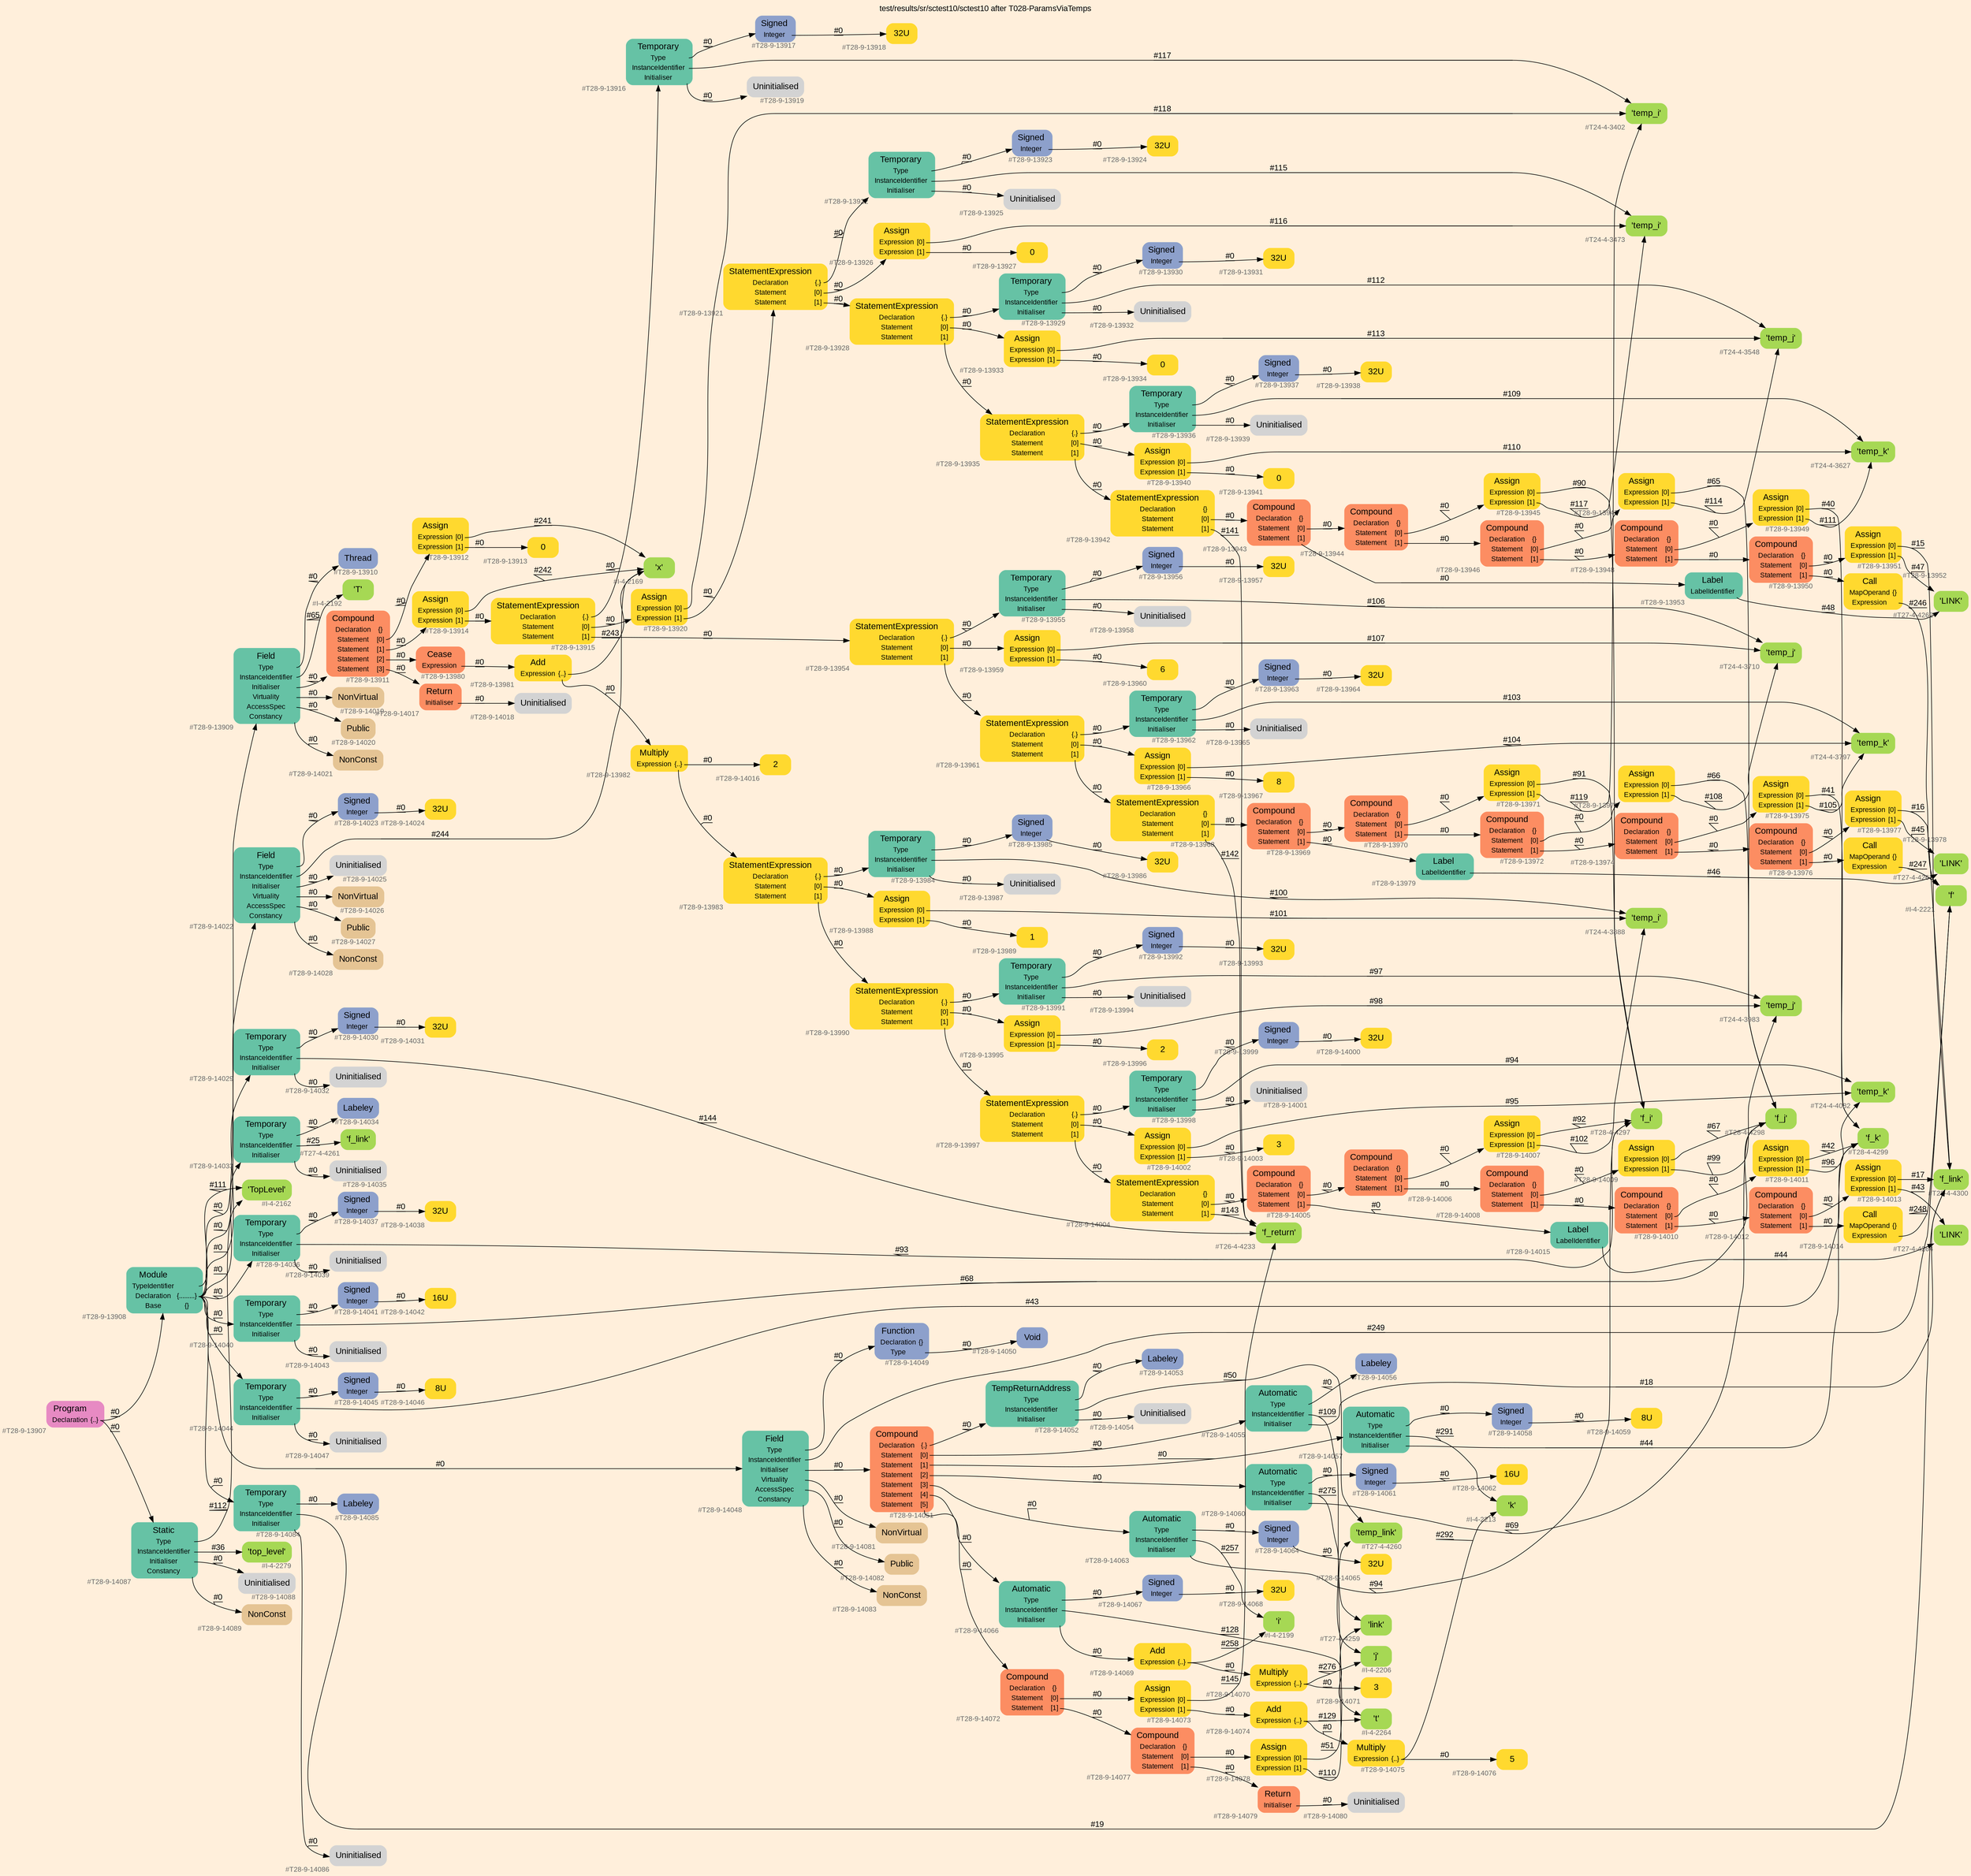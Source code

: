 digraph "test/results/sr/sctest10/sctest10 after T028-ParamsViaTemps" {
label = "test/results/sr/sctest10/sctest10 after T028-ParamsViaTemps"
labelloc = t
graph [
    rankdir = "LR"
    ranksep = 0.3
    bgcolor = antiquewhite1
    color = black
    fontcolor = black
    fontname = "Arial"
];
node [
    fontname = "Arial"
];
edge [
    fontname = "Arial"
];

// -------------------- node figure --------------------
// -------- block #T28-9-13907 ----------
"#T28-9-13907" [
    fillcolor = "/set28/4"
    xlabel = "#T28-9-13907"
    fontsize = "12"
    fontcolor = grey40
    shape = "plaintext"
    label = <<TABLE BORDER="0" CELLBORDER="0" CELLSPACING="0">
     <TR><TD><FONT COLOR="black" POINT-SIZE="15">Program</FONT></TD></TR>
     <TR><TD><FONT COLOR="black" POINT-SIZE="12">Declaration</FONT></TD><TD PORT="port0"><FONT COLOR="black" POINT-SIZE="12">{..}</FONT></TD></TR>
    </TABLE>>
    style = "rounded,filled"
];

// -------- block #T28-9-13908 ----------
"#T28-9-13908" [
    fillcolor = "/set28/1"
    xlabel = "#T28-9-13908"
    fontsize = "12"
    fontcolor = grey40
    shape = "plaintext"
    label = <<TABLE BORDER="0" CELLBORDER="0" CELLSPACING="0">
     <TR><TD><FONT COLOR="black" POINT-SIZE="15">Module</FONT></TD></TR>
     <TR><TD><FONT COLOR="black" POINT-SIZE="12">TypeIdentifier</FONT></TD><TD PORT="port0"></TD></TR>
     <TR><TD><FONT COLOR="black" POINT-SIZE="12">Declaration</FONT></TD><TD PORT="port1"><FONT COLOR="black" POINT-SIZE="12">{.........}</FONT></TD></TR>
     <TR><TD><FONT COLOR="black" POINT-SIZE="12">Base</FONT></TD><TD PORT="port2"><FONT COLOR="black" POINT-SIZE="12">{}</FONT></TD></TR>
    </TABLE>>
    style = "rounded,filled"
];

// -------- block #I-4-2162 ----------
"#I-4-2162" [
    fillcolor = "/set28/5"
    xlabel = "#I-4-2162"
    fontsize = "12"
    fontcolor = grey40
    shape = "plaintext"
    label = <<TABLE BORDER="0" CELLBORDER="0" CELLSPACING="0">
     <TR><TD><FONT COLOR="black" POINT-SIZE="15">'TopLevel'</FONT></TD></TR>
    </TABLE>>
    style = "rounded,filled"
];

// -------- block #T28-9-13909 ----------
"#T28-9-13909" [
    fillcolor = "/set28/1"
    xlabel = "#T28-9-13909"
    fontsize = "12"
    fontcolor = grey40
    shape = "plaintext"
    label = <<TABLE BORDER="0" CELLBORDER="0" CELLSPACING="0">
     <TR><TD><FONT COLOR="black" POINT-SIZE="15">Field</FONT></TD></TR>
     <TR><TD><FONT COLOR="black" POINT-SIZE="12">Type</FONT></TD><TD PORT="port0"></TD></TR>
     <TR><TD><FONT COLOR="black" POINT-SIZE="12">InstanceIdentifier</FONT></TD><TD PORT="port1"></TD></TR>
     <TR><TD><FONT COLOR="black" POINT-SIZE="12">Initialiser</FONT></TD><TD PORT="port2"></TD></TR>
     <TR><TD><FONT COLOR="black" POINT-SIZE="12">Virtuality</FONT></TD><TD PORT="port3"></TD></TR>
     <TR><TD><FONT COLOR="black" POINT-SIZE="12">AccessSpec</FONT></TD><TD PORT="port4"></TD></TR>
     <TR><TD><FONT COLOR="black" POINT-SIZE="12">Constancy</FONT></TD><TD PORT="port5"></TD></TR>
    </TABLE>>
    style = "rounded,filled"
];

// -------- block #T28-9-13910 ----------
"#T28-9-13910" [
    fillcolor = "/set28/3"
    xlabel = "#T28-9-13910"
    fontsize = "12"
    fontcolor = grey40
    shape = "plaintext"
    label = <<TABLE BORDER="0" CELLBORDER="0" CELLSPACING="0">
     <TR><TD><FONT COLOR="black" POINT-SIZE="15">Thread</FONT></TD></TR>
    </TABLE>>
    style = "rounded,filled"
];

// -------- block #I-4-2192 ----------
"#I-4-2192" [
    fillcolor = "/set28/5"
    xlabel = "#I-4-2192"
    fontsize = "12"
    fontcolor = grey40
    shape = "plaintext"
    label = <<TABLE BORDER="0" CELLBORDER="0" CELLSPACING="0">
     <TR><TD><FONT COLOR="black" POINT-SIZE="15">'T'</FONT></TD></TR>
    </TABLE>>
    style = "rounded,filled"
];

// -------- block #T28-9-13911 ----------
"#T28-9-13911" [
    fillcolor = "/set28/2"
    xlabel = "#T28-9-13911"
    fontsize = "12"
    fontcolor = grey40
    shape = "plaintext"
    label = <<TABLE BORDER="0" CELLBORDER="0" CELLSPACING="0">
     <TR><TD><FONT COLOR="black" POINT-SIZE="15">Compound</FONT></TD></TR>
     <TR><TD><FONT COLOR="black" POINT-SIZE="12">Declaration</FONT></TD><TD PORT="port0"><FONT COLOR="black" POINT-SIZE="12">{}</FONT></TD></TR>
     <TR><TD><FONT COLOR="black" POINT-SIZE="12">Statement</FONT></TD><TD PORT="port1"><FONT COLOR="black" POINT-SIZE="12">[0]</FONT></TD></TR>
     <TR><TD><FONT COLOR="black" POINT-SIZE="12">Statement</FONT></TD><TD PORT="port2"><FONT COLOR="black" POINT-SIZE="12">[1]</FONT></TD></TR>
     <TR><TD><FONT COLOR="black" POINT-SIZE="12">Statement</FONT></TD><TD PORT="port3"><FONT COLOR="black" POINT-SIZE="12">[2]</FONT></TD></TR>
     <TR><TD><FONT COLOR="black" POINT-SIZE="12">Statement</FONT></TD><TD PORT="port4"><FONT COLOR="black" POINT-SIZE="12">[3]</FONT></TD></TR>
    </TABLE>>
    style = "rounded,filled"
];

// -------- block #T28-9-13912 ----------
"#T28-9-13912" [
    fillcolor = "/set28/6"
    xlabel = "#T28-9-13912"
    fontsize = "12"
    fontcolor = grey40
    shape = "plaintext"
    label = <<TABLE BORDER="0" CELLBORDER="0" CELLSPACING="0">
     <TR><TD><FONT COLOR="black" POINT-SIZE="15">Assign</FONT></TD></TR>
     <TR><TD><FONT COLOR="black" POINT-SIZE="12">Expression</FONT></TD><TD PORT="port0"><FONT COLOR="black" POINT-SIZE="12">[0]</FONT></TD></TR>
     <TR><TD><FONT COLOR="black" POINT-SIZE="12">Expression</FONT></TD><TD PORT="port1"><FONT COLOR="black" POINT-SIZE="12">[1]</FONT></TD></TR>
    </TABLE>>
    style = "rounded,filled"
];

// -------- block #I-4-2169 ----------
"#I-4-2169" [
    fillcolor = "/set28/5"
    xlabel = "#I-4-2169"
    fontsize = "12"
    fontcolor = grey40
    shape = "plaintext"
    label = <<TABLE BORDER="0" CELLBORDER="0" CELLSPACING="0">
     <TR><TD><FONT COLOR="black" POINT-SIZE="15">'x'</FONT></TD></TR>
    </TABLE>>
    style = "rounded,filled"
];

// -------- block #T28-9-13913 ----------
"#T28-9-13913" [
    fillcolor = "/set28/6"
    xlabel = "#T28-9-13913"
    fontsize = "12"
    fontcolor = grey40
    shape = "plaintext"
    label = <<TABLE BORDER="0" CELLBORDER="0" CELLSPACING="0">
     <TR><TD><FONT COLOR="black" POINT-SIZE="15">0</FONT></TD></TR>
    </TABLE>>
    style = "rounded,filled"
];

// -------- block #T28-9-13914 ----------
"#T28-9-13914" [
    fillcolor = "/set28/6"
    xlabel = "#T28-9-13914"
    fontsize = "12"
    fontcolor = grey40
    shape = "plaintext"
    label = <<TABLE BORDER="0" CELLBORDER="0" CELLSPACING="0">
     <TR><TD><FONT COLOR="black" POINT-SIZE="15">Assign</FONT></TD></TR>
     <TR><TD><FONT COLOR="black" POINT-SIZE="12">Expression</FONT></TD><TD PORT="port0"><FONT COLOR="black" POINT-SIZE="12">[0]</FONT></TD></TR>
     <TR><TD><FONT COLOR="black" POINT-SIZE="12">Expression</FONT></TD><TD PORT="port1"><FONT COLOR="black" POINT-SIZE="12">[1]</FONT></TD></TR>
    </TABLE>>
    style = "rounded,filled"
];

// -------- block #T28-9-13915 ----------
"#T28-9-13915" [
    fillcolor = "/set28/6"
    xlabel = "#T28-9-13915"
    fontsize = "12"
    fontcolor = grey40
    shape = "plaintext"
    label = <<TABLE BORDER="0" CELLBORDER="0" CELLSPACING="0">
     <TR><TD><FONT COLOR="black" POINT-SIZE="15">StatementExpression</FONT></TD></TR>
     <TR><TD><FONT COLOR="black" POINT-SIZE="12">Declaration</FONT></TD><TD PORT="port0"><FONT COLOR="black" POINT-SIZE="12">{.}</FONT></TD></TR>
     <TR><TD><FONT COLOR="black" POINT-SIZE="12">Statement</FONT></TD><TD PORT="port1"><FONT COLOR="black" POINT-SIZE="12">[0]</FONT></TD></TR>
     <TR><TD><FONT COLOR="black" POINT-SIZE="12">Statement</FONT></TD><TD PORT="port2"><FONT COLOR="black" POINT-SIZE="12">[1]</FONT></TD></TR>
    </TABLE>>
    style = "rounded,filled"
];

// -------- block #T28-9-13916 ----------
"#T28-9-13916" [
    fillcolor = "/set28/1"
    xlabel = "#T28-9-13916"
    fontsize = "12"
    fontcolor = grey40
    shape = "plaintext"
    label = <<TABLE BORDER="0" CELLBORDER="0" CELLSPACING="0">
     <TR><TD><FONT COLOR="black" POINT-SIZE="15">Temporary</FONT></TD></TR>
     <TR><TD><FONT COLOR="black" POINT-SIZE="12">Type</FONT></TD><TD PORT="port0"></TD></TR>
     <TR><TD><FONT COLOR="black" POINT-SIZE="12">InstanceIdentifier</FONT></TD><TD PORT="port1"></TD></TR>
     <TR><TD><FONT COLOR="black" POINT-SIZE="12">Initialiser</FONT></TD><TD PORT="port2"></TD></TR>
    </TABLE>>
    style = "rounded,filled"
];

// -------- block #T28-9-13917 ----------
"#T28-9-13917" [
    fillcolor = "/set28/3"
    xlabel = "#T28-9-13917"
    fontsize = "12"
    fontcolor = grey40
    shape = "plaintext"
    label = <<TABLE BORDER="0" CELLBORDER="0" CELLSPACING="0">
     <TR><TD><FONT COLOR="black" POINT-SIZE="15">Signed</FONT></TD></TR>
     <TR><TD><FONT COLOR="black" POINT-SIZE="12">Integer</FONT></TD><TD PORT="port0"></TD></TR>
    </TABLE>>
    style = "rounded,filled"
];

// -------- block #T28-9-13918 ----------
"#T28-9-13918" [
    fillcolor = "/set28/6"
    xlabel = "#T28-9-13918"
    fontsize = "12"
    fontcolor = grey40
    shape = "plaintext"
    label = <<TABLE BORDER="0" CELLBORDER="0" CELLSPACING="0">
     <TR><TD><FONT COLOR="black" POINT-SIZE="15">32U</FONT></TD></TR>
    </TABLE>>
    style = "rounded,filled"
];

// -------- block #T24-4-3402 ----------
"#T24-4-3402" [
    fillcolor = "/set28/5"
    xlabel = "#T24-4-3402"
    fontsize = "12"
    fontcolor = grey40
    shape = "plaintext"
    label = <<TABLE BORDER="0" CELLBORDER="0" CELLSPACING="0">
     <TR><TD><FONT COLOR="black" POINT-SIZE="15">'temp_i'</FONT></TD></TR>
    </TABLE>>
    style = "rounded,filled"
];

// -------- block #T28-9-13919 ----------
"#T28-9-13919" [
    xlabel = "#T28-9-13919"
    fontsize = "12"
    fontcolor = grey40
    shape = "plaintext"
    label = <<TABLE BORDER="0" CELLBORDER="0" CELLSPACING="0">
     <TR><TD><FONT COLOR="black" POINT-SIZE="15">Uninitialised</FONT></TD></TR>
    </TABLE>>
    style = "rounded,filled"
];

// -------- block #T28-9-13920 ----------
"#T28-9-13920" [
    fillcolor = "/set28/6"
    xlabel = "#T28-9-13920"
    fontsize = "12"
    fontcolor = grey40
    shape = "plaintext"
    label = <<TABLE BORDER="0" CELLBORDER="0" CELLSPACING="0">
     <TR><TD><FONT COLOR="black" POINT-SIZE="15">Assign</FONT></TD></TR>
     <TR><TD><FONT COLOR="black" POINT-SIZE="12">Expression</FONT></TD><TD PORT="port0"><FONT COLOR="black" POINT-SIZE="12">[0]</FONT></TD></TR>
     <TR><TD><FONT COLOR="black" POINT-SIZE="12">Expression</FONT></TD><TD PORT="port1"><FONT COLOR="black" POINT-SIZE="12">[1]</FONT></TD></TR>
    </TABLE>>
    style = "rounded,filled"
];

// -------- block #T28-9-13921 ----------
"#T28-9-13921" [
    fillcolor = "/set28/6"
    xlabel = "#T28-9-13921"
    fontsize = "12"
    fontcolor = grey40
    shape = "plaintext"
    label = <<TABLE BORDER="0" CELLBORDER="0" CELLSPACING="0">
     <TR><TD><FONT COLOR="black" POINT-SIZE="15">StatementExpression</FONT></TD></TR>
     <TR><TD><FONT COLOR="black" POINT-SIZE="12">Declaration</FONT></TD><TD PORT="port0"><FONT COLOR="black" POINT-SIZE="12">{.}</FONT></TD></TR>
     <TR><TD><FONT COLOR="black" POINT-SIZE="12">Statement</FONT></TD><TD PORT="port1"><FONT COLOR="black" POINT-SIZE="12">[0]</FONT></TD></TR>
     <TR><TD><FONT COLOR="black" POINT-SIZE="12">Statement</FONT></TD><TD PORT="port2"><FONT COLOR="black" POINT-SIZE="12">[1]</FONT></TD></TR>
    </TABLE>>
    style = "rounded,filled"
];

// -------- block #T28-9-13922 ----------
"#T28-9-13922" [
    fillcolor = "/set28/1"
    xlabel = "#T28-9-13922"
    fontsize = "12"
    fontcolor = grey40
    shape = "plaintext"
    label = <<TABLE BORDER="0" CELLBORDER="0" CELLSPACING="0">
     <TR><TD><FONT COLOR="black" POINT-SIZE="15">Temporary</FONT></TD></TR>
     <TR><TD><FONT COLOR="black" POINT-SIZE="12">Type</FONT></TD><TD PORT="port0"></TD></TR>
     <TR><TD><FONT COLOR="black" POINT-SIZE="12">InstanceIdentifier</FONT></TD><TD PORT="port1"></TD></TR>
     <TR><TD><FONT COLOR="black" POINT-SIZE="12">Initialiser</FONT></TD><TD PORT="port2"></TD></TR>
    </TABLE>>
    style = "rounded,filled"
];

// -------- block #T28-9-13923 ----------
"#T28-9-13923" [
    fillcolor = "/set28/3"
    xlabel = "#T28-9-13923"
    fontsize = "12"
    fontcolor = grey40
    shape = "plaintext"
    label = <<TABLE BORDER="0" CELLBORDER="0" CELLSPACING="0">
     <TR><TD><FONT COLOR="black" POINT-SIZE="15">Signed</FONT></TD></TR>
     <TR><TD><FONT COLOR="black" POINT-SIZE="12">Integer</FONT></TD><TD PORT="port0"></TD></TR>
    </TABLE>>
    style = "rounded,filled"
];

// -------- block #T28-9-13924 ----------
"#T28-9-13924" [
    fillcolor = "/set28/6"
    xlabel = "#T28-9-13924"
    fontsize = "12"
    fontcolor = grey40
    shape = "plaintext"
    label = <<TABLE BORDER="0" CELLBORDER="0" CELLSPACING="0">
     <TR><TD><FONT COLOR="black" POINT-SIZE="15">32U</FONT></TD></TR>
    </TABLE>>
    style = "rounded,filled"
];

// -------- block #T24-4-3473 ----------
"#T24-4-3473" [
    fillcolor = "/set28/5"
    xlabel = "#T24-4-3473"
    fontsize = "12"
    fontcolor = grey40
    shape = "plaintext"
    label = <<TABLE BORDER="0" CELLBORDER="0" CELLSPACING="0">
     <TR><TD><FONT COLOR="black" POINT-SIZE="15">'temp_i'</FONT></TD></TR>
    </TABLE>>
    style = "rounded,filled"
];

// -------- block #T28-9-13925 ----------
"#T28-9-13925" [
    xlabel = "#T28-9-13925"
    fontsize = "12"
    fontcolor = grey40
    shape = "plaintext"
    label = <<TABLE BORDER="0" CELLBORDER="0" CELLSPACING="0">
     <TR><TD><FONT COLOR="black" POINT-SIZE="15">Uninitialised</FONT></TD></TR>
    </TABLE>>
    style = "rounded,filled"
];

// -------- block #T28-9-13926 ----------
"#T28-9-13926" [
    fillcolor = "/set28/6"
    xlabel = "#T28-9-13926"
    fontsize = "12"
    fontcolor = grey40
    shape = "plaintext"
    label = <<TABLE BORDER="0" CELLBORDER="0" CELLSPACING="0">
     <TR><TD><FONT COLOR="black" POINT-SIZE="15">Assign</FONT></TD></TR>
     <TR><TD><FONT COLOR="black" POINT-SIZE="12">Expression</FONT></TD><TD PORT="port0"><FONT COLOR="black" POINT-SIZE="12">[0]</FONT></TD></TR>
     <TR><TD><FONT COLOR="black" POINT-SIZE="12">Expression</FONT></TD><TD PORT="port1"><FONT COLOR="black" POINT-SIZE="12">[1]</FONT></TD></TR>
    </TABLE>>
    style = "rounded,filled"
];

// -------- block #T28-9-13927 ----------
"#T28-9-13927" [
    fillcolor = "/set28/6"
    xlabel = "#T28-9-13927"
    fontsize = "12"
    fontcolor = grey40
    shape = "plaintext"
    label = <<TABLE BORDER="0" CELLBORDER="0" CELLSPACING="0">
     <TR><TD><FONT COLOR="black" POINT-SIZE="15">0</FONT></TD></TR>
    </TABLE>>
    style = "rounded,filled"
];

// -------- block #T28-9-13928 ----------
"#T28-9-13928" [
    fillcolor = "/set28/6"
    xlabel = "#T28-9-13928"
    fontsize = "12"
    fontcolor = grey40
    shape = "plaintext"
    label = <<TABLE BORDER="0" CELLBORDER="0" CELLSPACING="0">
     <TR><TD><FONT COLOR="black" POINT-SIZE="15">StatementExpression</FONT></TD></TR>
     <TR><TD><FONT COLOR="black" POINT-SIZE="12">Declaration</FONT></TD><TD PORT="port0"><FONT COLOR="black" POINT-SIZE="12">{.}</FONT></TD></TR>
     <TR><TD><FONT COLOR="black" POINT-SIZE="12">Statement</FONT></TD><TD PORT="port1"><FONT COLOR="black" POINT-SIZE="12">[0]</FONT></TD></TR>
     <TR><TD><FONT COLOR="black" POINT-SIZE="12">Statement</FONT></TD><TD PORT="port2"><FONT COLOR="black" POINT-SIZE="12">[1]</FONT></TD></TR>
    </TABLE>>
    style = "rounded,filled"
];

// -------- block #T28-9-13929 ----------
"#T28-9-13929" [
    fillcolor = "/set28/1"
    xlabel = "#T28-9-13929"
    fontsize = "12"
    fontcolor = grey40
    shape = "plaintext"
    label = <<TABLE BORDER="0" CELLBORDER="0" CELLSPACING="0">
     <TR><TD><FONT COLOR="black" POINT-SIZE="15">Temporary</FONT></TD></TR>
     <TR><TD><FONT COLOR="black" POINT-SIZE="12">Type</FONT></TD><TD PORT="port0"></TD></TR>
     <TR><TD><FONT COLOR="black" POINT-SIZE="12">InstanceIdentifier</FONT></TD><TD PORT="port1"></TD></TR>
     <TR><TD><FONT COLOR="black" POINT-SIZE="12">Initialiser</FONT></TD><TD PORT="port2"></TD></TR>
    </TABLE>>
    style = "rounded,filled"
];

// -------- block #T28-9-13930 ----------
"#T28-9-13930" [
    fillcolor = "/set28/3"
    xlabel = "#T28-9-13930"
    fontsize = "12"
    fontcolor = grey40
    shape = "plaintext"
    label = <<TABLE BORDER="0" CELLBORDER="0" CELLSPACING="0">
     <TR><TD><FONT COLOR="black" POINT-SIZE="15">Signed</FONT></TD></TR>
     <TR><TD><FONT COLOR="black" POINT-SIZE="12">Integer</FONT></TD><TD PORT="port0"></TD></TR>
    </TABLE>>
    style = "rounded,filled"
];

// -------- block #T28-9-13931 ----------
"#T28-9-13931" [
    fillcolor = "/set28/6"
    xlabel = "#T28-9-13931"
    fontsize = "12"
    fontcolor = grey40
    shape = "plaintext"
    label = <<TABLE BORDER="0" CELLBORDER="0" CELLSPACING="0">
     <TR><TD><FONT COLOR="black" POINT-SIZE="15">32U</FONT></TD></TR>
    </TABLE>>
    style = "rounded,filled"
];

// -------- block #T24-4-3548 ----------
"#T24-4-3548" [
    fillcolor = "/set28/5"
    xlabel = "#T24-4-3548"
    fontsize = "12"
    fontcolor = grey40
    shape = "plaintext"
    label = <<TABLE BORDER="0" CELLBORDER="0" CELLSPACING="0">
     <TR><TD><FONT COLOR="black" POINT-SIZE="15">'temp_j'</FONT></TD></TR>
    </TABLE>>
    style = "rounded,filled"
];

// -------- block #T28-9-13932 ----------
"#T28-9-13932" [
    xlabel = "#T28-9-13932"
    fontsize = "12"
    fontcolor = grey40
    shape = "plaintext"
    label = <<TABLE BORDER="0" CELLBORDER="0" CELLSPACING="0">
     <TR><TD><FONT COLOR="black" POINT-SIZE="15">Uninitialised</FONT></TD></TR>
    </TABLE>>
    style = "rounded,filled"
];

// -------- block #T28-9-13933 ----------
"#T28-9-13933" [
    fillcolor = "/set28/6"
    xlabel = "#T28-9-13933"
    fontsize = "12"
    fontcolor = grey40
    shape = "plaintext"
    label = <<TABLE BORDER="0" CELLBORDER="0" CELLSPACING="0">
     <TR><TD><FONT COLOR="black" POINT-SIZE="15">Assign</FONT></TD></TR>
     <TR><TD><FONT COLOR="black" POINT-SIZE="12">Expression</FONT></TD><TD PORT="port0"><FONT COLOR="black" POINT-SIZE="12">[0]</FONT></TD></TR>
     <TR><TD><FONT COLOR="black" POINT-SIZE="12">Expression</FONT></TD><TD PORT="port1"><FONT COLOR="black" POINT-SIZE="12">[1]</FONT></TD></TR>
    </TABLE>>
    style = "rounded,filled"
];

// -------- block #T28-9-13934 ----------
"#T28-9-13934" [
    fillcolor = "/set28/6"
    xlabel = "#T28-9-13934"
    fontsize = "12"
    fontcolor = grey40
    shape = "plaintext"
    label = <<TABLE BORDER="0" CELLBORDER="0" CELLSPACING="0">
     <TR><TD><FONT COLOR="black" POINT-SIZE="15">0</FONT></TD></TR>
    </TABLE>>
    style = "rounded,filled"
];

// -------- block #T28-9-13935 ----------
"#T28-9-13935" [
    fillcolor = "/set28/6"
    xlabel = "#T28-9-13935"
    fontsize = "12"
    fontcolor = grey40
    shape = "plaintext"
    label = <<TABLE BORDER="0" CELLBORDER="0" CELLSPACING="0">
     <TR><TD><FONT COLOR="black" POINT-SIZE="15">StatementExpression</FONT></TD></TR>
     <TR><TD><FONT COLOR="black" POINT-SIZE="12">Declaration</FONT></TD><TD PORT="port0"><FONT COLOR="black" POINT-SIZE="12">{.}</FONT></TD></TR>
     <TR><TD><FONT COLOR="black" POINT-SIZE="12">Statement</FONT></TD><TD PORT="port1"><FONT COLOR="black" POINT-SIZE="12">[0]</FONT></TD></TR>
     <TR><TD><FONT COLOR="black" POINT-SIZE="12">Statement</FONT></TD><TD PORT="port2"><FONT COLOR="black" POINT-SIZE="12">[1]</FONT></TD></TR>
    </TABLE>>
    style = "rounded,filled"
];

// -------- block #T28-9-13936 ----------
"#T28-9-13936" [
    fillcolor = "/set28/1"
    xlabel = "#T28-9-13936"
    fontsize = "12"
    fontcolor = grey40
    shape = "plaintext"
    label = <<TABLE BORDER="0" CELLBORDER="0" CELLSPACING="0">
     <TR><TD><FONT COLOR="black" POINT-SIZE="15">Temporary</FONT></TD></TR>
     <TR><TD><FONT COLOR="black" POINT-SIZE="12">Type</FONT></TD><TD PORT="port0"></TD></TR>
     <TR><TD><FONT COLOR="black" POINT-SIZE="12">InstanceIdentifier</FONT></TD><TD PORT="port1"></TD></TR>
     <TR><TD><FONT COLOR="black" POINT-SIZE="12">Initialiser</FONT></TD><TD PORT="port2"></TD></TR>
    </TABLE>>
    style = "rounded,filled"
];

// -------- block #T28-9-13937 ----------
"#T28-9-13937" [
    fillcolor = "/set28/3"
    xlabel = "#T28-9-13937"
    fontsize = "12"
    fontcolor = grey40
    shape = "plaintext"
    label = <<TABLE BORDER="0" CELLBORDER="0" CELLSPACING="0">
     <TR><TD><FONT COLOR="black" POINT-SIZE="15">Signed</FONT></TD></TR>
     <TR><TD><FONT COLOR="black" POINT-SIZE="12">Integer</FONT></TD><TD PORT="port0"></TD></TR>
    </TABLE>>
    style = "rounded,filled"
];

// -------- block #T28-9-13938 ----------
"#T28-9-13938" [
    fillcolor = "/set28/6"
    xlabel = "#T28-9-13938"
    fontsize = "12"
    fontcolor = grey40
    shape = "plaintext"
    label = <<TABLE BORDER="0" CELLBORDER="0" CELLSPACING="0">
     <TR><TD><FONT COLOR="black" POINT-SIZE="15">32U</FONT></TD></TR>
    </TABLE>>
    style = "rounded,filled"
];

// -------- block #T24-4-3627 ----------
"#T24-4-3627" [
    fillcolor = "/set28/5"
    xlabel = "#T24-4-3627"
    fontsize = "12"
    fontcolor = grey40
    shape = "plaintext"
    label = <<TABLE BORDER="0" CELLBORDER="0" CELLSPACING="0">
     <TR><TD><FONT COLOR="black" POINT-SIZE="15">'temp_k'</FONT></TD></TR>
    </TABLE>>
    style = "rounded,filled"
];

// -------- block #T28-9-13939 ----------
"#T28-9-13939" [
    xlabel = "#T28-9-13939"
    fontsize = "12"
    fontcolor = grey40
    shape = "plaintext"
    label = <<TABLE BORDER="0" CELLBORDER="0" CELLSPACING="0">
     <TR><TD><FONT COLOR="black" POINT-SIZE="15">Uninitialised</FONT></TD></TR>
    </TABLE>>
    style = "rounded,filled"
];

// -------- block #T28-9-13940 ----------
"#T28-9-13940" [
    fillcolor = "/set28/6"
    xlabel = "#T28-9-13940"
    fontsize = "12"
    fontcolor = grey40
    shape = "plaintext"
    label = <<TABLE BORDER="0" CELLBORDER="0" CELLSPACING="0">
     <TR><TD><FONT COLOR="black" POINT-SIZE="15">Assign</FONT></TD></TR>
     <TR><TD><FONT COLOR="black" POINT-SIZE="12">Expression</FONT></TD><TD PORT="port0"><FONT COLOR="black" POINT-SIZE="12">[0]</FONT></TD></TR>
     <TR><TD><FONT COLOR="black" POINT-SIZE="12">Expression</FONT></TD><TD PORT="port1"><FONT COLOR="black" POINT-SIZE="12">[1]</FONT></TD></TR>
    </TABLE>>
    style = "rounded,filled"
];

// -------- block #T28-9-13941 ----------
"#T28-9-13941" [
    fillcolor = "/set28/6"
    xlabel = "#T28-9-13941"
    fontsize = "12"
    fontcolor = grey40
    shape = "plaintext"
    label = <<TABLE BORDER="0" CELLBORDER="0" CELLSPACING="0">
     <TR><TD><FONT COLOR="black" POINT-SIZE="15">0</FONT></TD></TR>
    </TABLE>>
    style = "rounded,filled"
];

// -------- block #T28-9-13942 ----------
"#T28-9-13942" [
    fillcolor = "/set28/6"
    xlabel = "#T28-9-13942"
    fontsize = "12"
    fontcolor = grey40
    shape = "plaintext"
    label = <<TABLE BORDER="0" CELLBORDER="0" CELLSPACING="0">
     <TR><TD><FONT COLOR="black" POINT-SIZE="15">StatementExpression</FONT></TD></TR>
     <TR><TD><FONT COLOR="black" POINT-SIZE="12">Declaration</FONT></TD><TD PORT="port0"><FONT COLOR="black" POINT-SIZE="12">{}</FONT></TD></TR>
     <TR><TD><FONT COLOR="black" POINT-SIZE="12">Statement</FONT></TD><TD PORT="port1"><FONT COLOR="black" POINT-SIZE="12">[0]</FONT></TD></TR>
     <TR><TD><FONT COLOR="black" POINT-SIZE="12">Statement</FONT></TD><TD PORT="port2"><FONT COLOR="black" POINT-SIZE="12">[1]</FONT></TD></TR>
    </TABLE>>
    style = "rounded,filled"
];

// -------- block #T28-9-13943 ----------
"#T28-9-13943" [
    fillcolor = "/set28/2"
    xlabel = "#T28-9-13943"
    fontsize = "12"
    fontcolor = grey40
    shape = "plaintext"
    label = <<TABLE BORDER="0" CELLBORDER="0" CELLSPACING="0">
     <TR><TD><FONT COLOR="black" POINT-SIZE="15">Compound</FONT></TD></TR>
     <TR><TD><FONT COLOR="black" POINT-SIZE="12">Declaration</FONT></TD><TD PORT="port0"><FONT COLOR="black" POINT-SIZE="12">{}</FONT></TD></TR>
     <TR><TD><FONT COLOR="black" POINT-SIZE="12">Statement</FONT></TD><TD PORT="port1"><FONT COLOR="black" POINT-SIZE="12">[0]</FONT></TD></TR>
     <TR><TD><FONT COLOR="black" POINT-SIZE="12">Statement</FONT></TD><TD PORT="port2"><FONT COLOR="black" POINT-SIZE="12">[1]</FONT></TD></TR>
    </TABLE>>
    style = "rounded,filled"
];

// -------- block #T28-9-13944 ----------
"#T28-9-13944" [
    fillcolor = "/set28/2"
    xlabel = "#T28-9-13944"
    fontsize = "12"
    fontcolor = grey40
    shape = "plaintext"
    label = <<TABLE BORDER="0" CELLBORDER="0" CELLSPACING="0">
     <TR><TD><FONT COLOR="black" POINT-SIZE="15">Compound</FONT></TD></TR>
     <TR><TD><FONT COLOR="black" POINT-SIZE="12">Declaration</FONT></TD><TD PORT="port0"><FONT COLOR="black" POINT-SIZE="12">{}</FONT></TD></TR>
     <TR><TD><FONT COLOR="black" POINT-SIZE="12">Statement</FONT></TD><TD PORT="port1"><FONT COLOR="black" POINT-SIZE="12">[0]</FONT></TD></TR>
     <TR><TD><FONT COLOR="black" POINT-SIZE="12">Statement</FONT></TD><TD PORT="port2"><FONT COLOR="black" POINT-SIZE="12">[1]</FONT></TD></TR>
    </TABLE>>
    style = "rounded,filled"
];

// -------- block #T28-9-13945 ----------
"#T28-9-13945" [
    fillcolor = "/set28/6"
    xlabel = "#T28-9-13945"
    fontsize = "12"
    fontcolor = grey40
    shape = "plaintext"
    label = <<TABLE BORDER="0" CELLBORDER="0" CELLSPACING="0">
     <TR><TD><FONT COLOR="black" POINT-SIZE="15">Assign</FONT></TD></TR>
     <TR><TD><FONT COLOR="black" POINT-SIZE="12">Expression</FONT></TD><TD PORT="port0"><FONT COLOR="black" POINT-SIZE="12">[0]</FONT></TD></TR>
     <TR><TD><FONT COLOR="black" POINT-SIZE="12">Expression</FONT></TD><TD PORT="port1"><FONT COLOR="black" POINT-SIZE="12">[1]</FONT></TD></TR>
    </TABLE>>
    style = "rounded,filled"
];

// -------- block #T28-4-4297 ----------
"#T28-4-4297" [
    fillcolor = "/set28/5"
    xlabel = "#T28-4-4297"
    fontsize = "12"
    fontcolor = grey40
    shape = "plaintext"
    label = <<TABLE BORDER="0" CELLBORDER="0" CELLSPACING="0">
     <TR><TD><FONT COLOR="black" POINT-SIZE="15">'f_i'</FONT></TD></TR>
    </TABLE>>
    style = "rounded,filled"
];

// -------- block #T28-9-13946 ----------
"#T28-9-13946" [
    fillcolor = "/set28/2"
    xlabel = "#T28-9-13946"
    fontsize = "12"
    fontcolor = grey40
    shape = "plaintext"
    label = <<TABLE BORDER="0" CELLBORDER="0" CELLSPACING="0">
     <TR><TD><FONT COLOR="black" POINT-SIZE="15">Compound</FONT></TD></TR>
     <TR><TD><FONT COLOR="black" POINT-SIZE="12">Declaration</FONT></TD><TD PORT="port0"><FONT COLOR="black" POINT-SIZE="12">{}</FONT></TD></TR>
     <TR><TD><FONT COLOR="black" POINT-SIZE="12">Statement</FONT></TD><TD PORT="port1"><FONT COLOR="black" POINT-SIZE="12">[0]</FONT></TD></TR>
     <TR><TD><FONT COLOR="black" POINT-SIZE="12">Statement</FONT></TD><TD PORT="port2"><FONT COLOR="black" POINT-SIZE="12">[1]</FONT></TD></TR>
    </TABLE>>
    style = "rounded,filled"
];

// -------- block #T28-9-13947 ----------
"#T28-9-13947" [
    fillcolor = "/set28/6"
    xlabel = "#T28-9-13947"
    fontsize = "12"
    fontcolor = grey40
    shape = "plaintext"
    label = <<TABLE BORDER="0" CELLBORDER="0" CELLSPACING="0">
     <TR><TD><FONT COLOR="black" POINT-SIZE="15">Assign</FONT></TD></TR>
     <TR><TD><FONT COLOR="black" POINT-SIZE="12">Expression</FONT></TD><TD PORT="port0"><FONT COLOR="black" POINT-SIZE="12">[0]</FONT></TD></TR>
     <TR><TD><FONT COLOR="black" POINT-SIZE="12">Expression</FONT></TD><TD PORT="port1"><FONT COLOR="black" POINT-SIZE="12">[1]</FONT></TD></TR>
    </TABLE>>
    style = "rounded,filled"
];

// -------- block #T28-4-4298 ----------
"#T28-4-4298" [
    fillcolor = "/set28/5"
    xlabel = "#T28-4-4298"
    fontsize = "12"
    fontcolor = grey40
    shape = "plaintext"
    label = <<TABLE BORDER="0" CELLBORDER="0" CELLSPACING="0">
     <TR><TD><FONT COLOR="black" POINT-SIZE="15">'f_j'</FONT></TD></TR>
    </TABLE>>
    style = "rounded,filled"
];

// -------- block #T28-9-13948 ----------
"#T28-9-13948" [
    fillcolor = "/set28/2"
    xlabel = "#T28-9-13948"
    fontsize = "12"
    fontcolor = grey40
    shape = "plaintext"
    label = <<TABLE BORDER="0" CELLBORDER="0" CELLSPACING="0">
     <TR><TD><FONT COLOR="black" POINT-SIZE="15">Compound</FONT></TD></TR>
     <TR><TD><FONT COLOR="black" POINT-SIZE="12">Declaration</FONT></TD><TD PORT="port0"><FONT COLOR="black" POINT-SIZE="12">{}</FONT></TD></TR>
     <TR><TD><FONT COLOR="black" POINT-SIZE="12">Statement</FONT></TD><TD PORT="port1"><FONT COLOR="black" POINT-SIZE="12">[0]</FONT></TD></TR>
     <TR><TD><FONT COLOR="black" POINT-SIZE="12">Statement</FONT></TD><TD PORT="port2"><FONT COLOR="black" POINT-SIZE="12">[1]</FONT></TD></TR>
    </TABLE>>
    style = "rounded,filled"
];

// -------- block #T28-9-13949 ----------
"#T28-9-13949" [
    fillcolor = "/set28/6"
    xlabel = "#T28-9-13949"
    fontsize = "12"
    fontcolor = grey40
    shape = "plaintext"
    label = <<TABLE BORDER="0" CELLBORDER="0" CELLSPACING="0">
     <TR><TD><FONT COLOR="black" POINT-SIZE="15">Assign</FONT></TD></TR>
     <TR><TD><FONT COLOR="black" POINT-SIZE="12">Expression</FONT></TD><TD PORT="port0"><FONT COLOR="black" POINT-SIZE="12">[0]</FONT></TD></TR>
     <TR><TD><FONT COLOR="black" POINT-SIZE="12">Expression</FONT></TD><TD PORT="port1"><FONT COLOR="black" POINT-SIZE="12">[1]</FONT></TD></TR>
    </TABLE>>
    style = "rounded,filled"
];

// -------- block #T28-4-4299 ----------
"#T28-4-4299" [
    fillcolor = "/set28/5"
    xlabel = "#T28-4-4299"
    fontsize = "12"
    fontcolor = grey40
    shape = "plaintext"
    label = <<TABLE BORDER="0" CELLBORDER="0" CELLSPACING="0">
     <TR><TD><FONT COLOR="black" POINT-SIZE="15">'f_k'</FONT></TD></TR>
    </TABLE>>
    style = "rounded,filled"
];

// -------- block #T28-9-13950 ----------
"#T28-9-13950" [
    fillcolor = "/set28/2"
    xlabel = "#T28-9-13950"
    fontsize = "12"
    fontcolor = grey40
    shape = "plaintext"
    label = <<TABLE BORDER="0" CELLBORDER="0" CELLSPACING="0">
     <TR><TD><FONT COLOR="black" POINT-SIZE="15">Compound</FONT></TD></TR>
     <TR><TD><FONT COLOR="black" POINT-SIZE="12">Declaration</FONT></TD><TD PORT="port0"><FONT COLOR="black" POINT-SIZE="12">{}</FONT></TD></TR>
     <TR><TD><FONT COLOR="black" POINT-SIZE="12">Statement</FONT></TD><TD PORT="port1"><FONT COLOR="black" POINT-SIZE="12">[0]</FONT></TD></TR>
     <TR><TD><FONT COLOR="black" POINT-SIZE="12">Statement</FONT></TD><TD PORT="port2"><FONT COLOR="black" POINT-SIZE="12">[1]</FONT></TD></TR>
    </TABLE>>
    style = "rounded,filled"
];

// -------- block #T28-9-13951 ----------
"#T28-9-13951" [
    fillcolor = "/set28/6"
    xlabel = "#T28-9-13951"
    fontsize = "12"
    fontcolor = grey40
    shape = "plaintext"
    label = <<TABLE BORDER="0" CELLBORDER="0" CELLSPACING="0">
     <TR><TD><FONT COLOR="black" POINT-SIZE="15">Assign</FONT></TD></TR>
     <TR><TD><FONT COLOR="black" POINT-SIZE="12">Expression</FONT></TD><TD PORT="port0"><FONT COLOR="black" POINT-SIZE="12">[0]</FONT></TD></TR>
     <TR><TD><FONT COLOR="black" POINT-SIZE="12">Expression</FONT></TD><TD PORT="port1"><FONT COLOR="black" POINT-SIZE="12">[1]</FONT></TD></TR>
    </TABLE>>
    style = "rounded,filled"
];

// -------- block #T28-4-4300 ----------
"#T28-4-4300" [
    fillcolor = "/set28/5"
    xlabel = "#T28-4-4300"
    fontsize = "12"
    fontcolor = grey40
    shape = "plaintext"
    label = <<TABLE BORDER="0" CELLBORDER="0" CELLSPACING="0">
     <TR><TD><FONT COLOR="black" POINT-SIZE="15">'f_link'</FONT></TD></TR>
    </TABLE>>
    style = "rounded,filled"
];

// -------- block #T27-4-4262 ----------
"#T27-4-4262" [
    fillcolor = "/set28/5"
    xlabel = "#T27-4-4262"
    fontsize = "12"
    fontcolor = grey40
    shape = "plaintext"
    label = <<TABLE BORDER="0" CELLBORDER="0" CELLSPACING="0">
     <TR><TD><FONT COLOR="black" POINT-SIZE="15">'LINK'</FONT></TD></TR>
    </TABLE>>
    style = "rounded,filled"
];

// -------- block #T28-9-13952 ----------
"#T28-9-13952" [
    fillcolor = "/set28/6"
    xlabel = "#T28-9-13952"
    fontsize = "12"
    fontcolor = grey40
    shape = "plaintext"
    label = <<TABLE BORDER="0" CELLBORDER="0" CELLSPACING="0">
     <TR><TD><FONT COLOR="black" POINT-SIZE="15">Call</FONT></TD></TR>
     <TR><TD><FONT COLOR="black" POINT-SIZE="12">MapOperand</FONT></TD><TD PORT="port0"><FONT COLOR="black" POINT-SIZE="12">{}</FONT></TD></TR>
     <TR><TD><FONT COLOR="black" POINT-SIZE="12">Expression</FONT></TD><TD PORT="port1"></TD></TR>
    </TABLE>>
    style = "rounded,filled"
];

// -------- block #I-4-2221 ----------
"#I-4-2221" [
    fillcolor = "/set28/5"
    xlabel = "#I-4-2221"
    fontsize = "12"
    fontcolor = grey40
    shape = "plaintext"
    label = <<TABLE BORDER="0" CELLBORDER="0" CELLSPACING="0">
     <TR><TD><FONT COLOR="black" POINT-SIZE="15">'f'</FONT></TD></TR>
    </TABLE>>
    style = "rounded,filled"
];

// -------- block #T28-9-13953 ----------
"#T28-9-13953" [
    fillcolor = "/set28/1"
    xlabel = "#T28-9-13953"
    fontsize = "12"
    fontcolor = grey40
    shape = "plaintext"
    label = <<TABLE BORDER="0" CELLBORDER="0" CELLSPACING="0">
     <TR><TD><FONT COLOR="black" POINT-SIZE="15">Label</FONT></TD></TR>
     <TR><TD><FONT COLOR="black" POINT-SIZE="12">LabelIdentifier</FONT></TD><TD PORT="port0"></TD></TR>
    </TABLE>>
    style = "rounded,filled"
];

// -------- block #T26-4-4233 ----------
"#T26-4-4233" [
    fillcolor = "/set28/5"
    xlabel = "#T26-4-4233"
    fontsize = "12"
    fontcolor = grey40
    shape = "plaintext"
    label = <<TABLE BORDER="0" CELLBORDER="0" CELLSPACING="0">
     <TR><TD><FONT COLOR="black" POINT-SIZE="15">'f_return'</FONT></TD></TR>
    </TABLE>>
    style = "rounded,filled"
];

// -------- block #T28-9-13954 ----------
"#T28-9-13954" [
    fillcolor = "/set28/6"
    xlabel = "#T28-9-13954"
    fontsize = "12"
    fontcolor = grey40
    shape = "plaintext"
    label = <<TABLE BORDER="0" CELLBORDER="0" CELLSPACING="0">
     <TR><TD><FONT COLOR="black" POINT-SIZE="15">StatementExpression</FONT></TD></TR>
     <TR><TD><FONT COLOR="black" POINT-SIZE="12">Declaration</FONT></TD><TD PORT="port0"><FONT COLOR="black" POINT-SIZE="12">{.}</FONT></TD></TR>
     <TR><TD><FONT COLOR="black" POINT-SIZE="12">Statement</FONT></TD><TD PORT="port1"><FONT COLOR="black" POINT-SIZE="12">[0]</FONT></TD></TR>
     <TR><TD><FONT COLOR="black" POINT-SIZE="12">Statement</FONT></TD><TD PORT="port2"><FONT COLOR="black" POINT-SIZE="12">[1]</FONT></TD></TR>
    </TABLE>>
    style = "rounded,filled"
];

// -------- block #T28-9-13955 ----------
"#T28-9-13955" [
    fillcolor = "/set28/1"
    xlabel = "#T28-9-13955"
    fontsize = "12"
    fontcolor = grey40
    shape = "plaintext"
    label = <<TABLE BORDER="0" CELLBORDER="0" CELLSPACING="0">
     <TR><TD><FONT COLOR="black" POINT-SIZE="15">Temporary</FONT></TD></TR>
     <TR><TD><FONT COLOR="black" POINT-SIZE="12">Type</FONT></TD><TD PORT="port0"></TD></TR>
     <TR><TD><FONT COLOR="black" POINT-SIZE="12">InstanceIdentifier</FONT></TD><TD PORT="port1"></TD></TR>
     <TR><TD><FONT COLOR="black" POINT-SIZE="12">Initialiser</FONT></TD><TD PORT="port2"></TD></TR>
    </TABLE>>
    style = "rounded,filled"
];

// -------- block #T28-9-13956 ----------
"#T28-9-13956" [
    fillcolor = "/set28/3"
    xlabel = "#T28-9-13956"
    fontsize = "12"
    fontcolor = grey40
    shape = "plaintext"
    label = <<TABLE BORDER="0" CELLBORDER="0" CELLSPACING="0">
     <TR><TD><FONT COLOR="black" POINT-SIZE="15">Signed</FONT></TD></TR>
     <TR><TD><FONT COLOR="black" POINT-SIZE="12">Integer</FONT></TD><TD PORT="port0"></TD></TR>
    </TABLE>>
    style = "rounded,filled"
];

// -------- block #T28-9-13957 ----------
"#T28-9-13957" [
    fillcolor = "/set28/6"
    xlabel = "#T28-9-13957"
    fontsize = "12"
    fontcolor = grey40
    shape = "plaintext"
    label = <<TABLE BORDER="0" CELLBORDER="0" CELLSPACING="0">
     <TR><TD><FONT COLOR="black" POINT-SIZE="15">32U</FONT></TD></TR>
    </TABLE>>
    style = "rounded,filled"
];

// -------- block #T24-4-3710 ----------
"#T24-4-3710" [
    fillcolor = "/set28/5"
    xlabel = "#T24-4-3710"
    fontsize = "12"
    fontcolor = grey40
    shape = "plaintext"
    label = <<TABLE BORDER="0" CELLBORDER="0" CELLSPACING="0">
     <TR><TD><FONT COLOR="black" POINT-SIZE="15">'temp_j'</FONT></TD></TR>
    </TABLE>>
    style = "rounded,filled"
];

// -------- block #T28-9-13958 ----------
"#T28-9-13958" [
    xlabel = "#T28-9-13958"
    fontsize = "12"
    fontcolor = grey40
    shape = "plaintext"
    label = <<TABLE BORDER="0" CELLBORDER="0" CELLSPACING="0">
     <TR><TD><FONT COLOR="black" POINT-SIZE="15">Uninitialised</FONT></TD></TR>
    </TABLE>>
    style = "rounded,filled"
];

// -------- block #T28-9-13959 ----------
"#T28-9-13959" [
    fillcolor = "/set28/6"
    xlabel = "#T28-9-13959"
    fontsize = "12"
    fontcolor = grey40
    shape = "plaintext"
    label = <<TABLE BORDER="0" CELLBORDER="0" CELLSPACING="0">
     <TR><TD><FONT COLOR="black" POINT-SIZE="15">Assign</FONT></TD></TR>
     <TR><TD><FONT COLOR="black" POINT-SIZE="12">Expression</FONT></TD><TD PORT="port0"><FONT COLOR="black" POINT-SIZE="12">[0]</FONT></TD></TR>
     <TR><TD><FONT COLOR="black" POINT-SIZE="12">Expression</FONT></TD><TD PORT="port1"><FONT COLOR="black" POINT-SIZE="12">[1]</FONT></TD></TR>
    </TABLE>>
    style = "rounded,filled"
];

// -------- block #T28-9-13960 ----------
"#T28-9-13960" [
    fillcolor = "/set28/6"
    xlabel = "#T28-9-13960"
    fontsize = "12"
    fontcolor = grey40
    shape = "plaintext"
    label = <<TABLE BORDER="0" CELLBORDER="0" CELLSPACING="0">
     <TR><TD><FONT COLOR="black" POINT-SIZE="15">6</FONT></TD></TR>
    </TABLE>>
    style = "rounded,filled"
];

// -------- block #T28-9-13961 ----------
"#T28-9-13961" [
    fillcolor = "/set28/6"
    xlabel = "#T28-9-13961"
    fontsize = "12"
    fontcolor = grey40
    shape = "plaintext"
    label = <<TABLE BORDER="0" CELLBORDER="0" CELLSPACING="0">
     <TR><TD><FONT COLOR="black" POINT-SIZE="15">StatementExpression</FONT></TD></TR>
     <TR><TD><FONT COLOR="black" POINT-SIZE="12">Declaration</FONT></TD><TD PORT="port0"><FONT COLOR="black" POINT-SIZE="12">{.}</FONT></TD></TR>
     <TR><TD><FONT COLOR="black" POINT-SIZE="12">Statement</FONT></TD><TD PORT="port1"><FONT COLOR="black" POINT-SIZE="12">[0]</FONT></TD></TR>
     <TR><TD><FONT COLOR="black" POINT-SIZE="12">Statement</FONT></TD><TD PORT="port2"><FONT COLOR="black" POINT-SIZE="12">[1]</FONT></TD></TR>
    </TABLE>>
    style = "rounded,filled"
];

// -------- block #T28-9-13962 ----------
"#T28-9-13962" [
    fillcolor = "/set28/1"
    xlabel = "#T28-9-13962"
    fontsize = "12"
    fontcolor = grey40
    shape = "plaintext"
    label = <<TABLE BORDER="0" CELLBORDER="0" CELLSPACING="0">
     <TR><TD><FONT COLOR="black" POINT-SIZE="15">Temporary</FONT></TD></TR>
     <TR><TD><FONT COLOR="black" POINT-SIZE="12">Type</FONT></TD><TD PORT="port0"></TD></TR>
     <TR><TD><FONT COLOR="black" POINT-SIZE="12">InstanceIdentifier</FONT></TD><TD PORT="port1"></TD></TR>
     <TR><TD><FONT COLOR="black" POINT-SIZE="12">Initialiser</FONT></TD><TD PORT="port2"></TD></TR>
    </TABLE>>
    style = "rounded,filled"
];

// -------- block #T28-9-13963 ----------
"#T28-9-13963" [
    fillcolor = "/set28/3"
    xlabel = "#T28-9-13963"
    fontsize = "12"
    fontcolor = grey40
    shape = "plaintext"
    label = <<TABLE BORDER="0" CELLBORDER="0" CELLSPACING="0">
     <TR><TD><FONT COLOR="black" POINT-SIZE="15">Signed</FONT></TD></TR>
     <TR><TD><FONT COLOR="black" POINT-SIZE="12">Integer</FONT></TD><TD PORT="port0"></TD></TR>
    </TABLE>>
    style = "rounded,filled"
];

// -------- block #T28-9-13964 ----------
"#T28-9-13964" [
    fillcolor = "/set28/6"
    xlabel = "#T28-9-13964"
    fontsize = "12"
    fontcolor = grey40
    shape = "plaintext"
    label = <<TABLE BORDER="0" CELLBORDER="0" CELLSPACING="0">
     <TR><TD><FONT COLOR="black" POINT-SIZE="15">32U</FONT></TD></TR>
    </TABLE>>
    style = "rounded,filled"
];

// -------- block #T24-4-3797 ----------
"#T24-4-3797" [
    fillcolor = "/set28/5"
    xlabel = "#T24-4-3797"
    fontsize = "12"
    fontcolor = grey40
    shape = "plaintext"
    label = <<TABLE BORDER="0" CELLBORDER="0" CELLSPACING="0">
     <TR><TD><FONT COLOR="black" POINT-SIZE="15">'temp_k'</FONT></TD></TR>
    </TABLE>>
    style = "rounded,filled"
];

// -------- block #T28-9-13965 ----------
"#T28-9-13965" [
    xlabel = "#T28-9-13965"
    fontsize = "12"
    fontcolor = grey40
    shape = "plaintext"
    label = <<TABLE BORDER="0" CELLBORDER="0" CELLSPACING="0">
     <TR><TD><FONT COLOR="black" POINT-SIZE="15">Uninitialised</FONT></TD></TR>
    </TABLE>>
    style = "rounded,filled"
];

// -------- block #T28-9-13966 ----------
"#T28-9-13966" [
    fillcolor = "/set28/6"
    xlabel = "#T28-9-13966"
    fontsize = "12"
    fontcolor = grey40
    shape = "plaintext"
    label = <<TABLE BORDER="0" CELLBORDER="0" CELLSPACING="0">
     <TR><TD><FONT COLOR="black" POINT-SIZE="15">Assign</FONT></TD></TR>
     <TR><TD><FONT COLOR="black" POINT-SIZE="12">Expression</FONT></TD><TD PORT="port0"><FONT COLOR="black" POINT-SIZE="12">[0]</FONT></TD></TR>
     <TR><TD><FONT COLOR="black" POINT-SIZE="12">Expression</FONT></TD><TD PORT="port1"><FONT COLOR="black" POINT-SIZE="12">[1]</FONT></TD></TR>
    </TABLE>>
    style = "rounded,filled"
];

// -------- block #T28-9-13967 ----------
"#T28-9-13967" [
    fillcolor = "/set28/6"
    xlabel = "#T28-9-13967"
    fontsize = "12"
    fontcolor = grey40
    shape = "plaintext"
    label = <<TABLE BORDER="0" CELLBORDER="0" CELLSPACING="0">
     <TR><TD><FONT COLOR="black" POINT-SIZE="15">8</FONT></TD></TR>
    </TABLE>>
    style = "rounded,filled"
];

// -------- block #T28-9-13968 ----------
"#T28-9-13968" [
    fillcolor = "/set28/6"
    xlabel = "#T28-9-13968"
    fontsize = "12"
    fontcolor = grey40
    shape = "plaintext"
    label = <<TABLE BORDER="0" CELLBORDER="0" CELLSPACING="0">
     <TR><TD><FONT COLOR="black" POINT-SIZE="15">StatementExpression</FONT></TD></TR>
     <TR><TD><FONT COLOR="black" POINT-SIZE="12">Declaration</FONT></TD><TD PORT="port0"><FONT COLOR="black" POINT-SIZE="12">{}</FONT></TD></TR>
     <TR><TD><FONT COLOR="black" POINT-SIZE="12">Statement</FONT></TD><TD PORT="port1"><FONT COLOR="black" POINT-SIZE="12">[0]</FONT></TD></TR>
     <TR><TD><FONT COLOR="black" POINT-SIZE="12">Statement</FONT></TD><TD PORT="port2"><FONT COLOR="black" POINT-SIZE="12">[1]</FONT></TD></TR>
    </TABLE>>
    style = "rounded,filled"
];

// -------- block #T28-9-13969 ----------
"#T28-9-13969" [
    fillcolor = "/set28/2"
    xlabel = "#T28-9-13969"
    fontsize = "12"
    fontcolor = grey40
    shape = "plaintext"
    label = <<TABLE BORDER="0" CELLBORDER="0" CELLSPACING="0">
     <TR><TD><FONT COLOR="black" POINT-SIZE="15">Compound</FONT></TD></TR>
     <TR><TD><FONT COLOR="black" POINT-SIZE="12">Declaration</FONT></TD><TD PORT="port0"><FONT COLOR="black" POINT-SIZE="12">{}</FONT></TD></TR>
     <TR><TD><FONT COLOR="black" POINT-SIZE="12">Statement</FONT></TD><TD PORT="port1"><FONT COLOR="black" POINT-SIZE="12">[0]</FONT></TD></TR>
     <TR><TD><FONT COLOR="black" POINT-SIZE="12">Statement</FONT></TD><TD PORT="port2"><FONT COLOR="black" POINT-SIZE="12">[1]</FONT></TD></TR>
    </TABLE>>
    style = "rounded,filled"
];

// -------- block #T28-9-13970 ----------
"#T28-9-13970" [
    fillcolor = "/set28/2"
    xlabel = "#T28-9-13970"
    fontsize = "12"
    fontcolor = grey40
    shape = "plaintext"
    label = <<TABLE BORDER="0" CELLBORDER="0" CELLSPACING="0">
     <TR><TD><FONT COLOR="black" POINT-SIZE="15">Compound</FONT></TD></TR>
     <TR><TD><FONT COLOR="black" POINT-SIZE="12">Declaration</FONT></TD><TD PORT="port0"><FONT COLOR="black" POINT-SIZE="12">{}</FONT></TD></TR>
     <TR><TD><FONT COLOR="black" POINT-SIZE="12">Statement</FONT></TD><TD PORT="port1"><FONT COLOR="black" POINT-SIZE="12">[0]</FONT></TD></TR>
     <TR><TD><FONT COLOR="black" POINT-SIZE="12">Statement</FONT></TD><TD PORT="port2"><FONT COLOR="black" POINT-SIZE="12">[1]</FONT></TD></TR>
    </TABLE>>
    style = "rounded,filled"
];

// -------- block #T28-9-13971 ----------
"#T28-9-13971" [
    fillcolor = "/set28/6"
    xlabel = "#T28-9-13971"
    fontsize = "12"
    fontcolor = grey40
    shape = "plaintext"
    label = <<TABLE BORDER="0" CELLBORDER="0" CELLSPACING="0">
     <TR><TD><FONT COLOR="black" POINT-SIZE="15">Assign</FONT></TD></TR>
     <TR><TD><FONT COLOR="black" POINT-SIZE="12">Expression</FONT></TD><TD PORT="port0"><FONT COLOR="black" POINT-SIZE="12">[0]</FONT></TD></TR>
     <TR><TD><FONT COLOR="black" POINT-SIZE="12">Expression</FONT></TD><TD PORT="port1"><FONT COLOR="black" POINT-SIZE="12">[1]</FONT></TD></TR>
    </TABLE>>
    style = "rounded,filled"
];

// -------- block #T28-9-13972 ----------
"#T28-9-13972" [
    fillcolor = "/set28/2"
    xlabel = "#T28-9-13972"
    fontsize = "12"
    fontcolor = grey40
    shape = "plaintext"
    label = <<TABLE BORDER="0" CELLBORDER="0" CELLSPACING="0">
     <TR><TD><FONT COLOR="black" POINT-SIZE="15">Compound</FONT></TD></TR>
     <TR><TD><FONT COLOR="black" POINT-SIZE="12">Declaration</FONT></TD><TD PORT="port0"><FONT COLOR="black" POINT-SIZE="12">{}</FONT></TD></TR>
     <TR><TD><FONT COLOR="black" POINT-SIZE="12">Statement</FONT></TD><TD PORT="port1"><FONT COLOR="black" POINT-SIZE="12">[0]</FONT></TD></TR>
     <TR><TD><FONT COLOR="black" POINT-SIZE="12">Statement</FONT></TD><TD PORT="port2"><FONT COLOR="black" POINT-SIZE="12">[1]</FONT></TD></TR>
    </TABLE>>
    style = "rounded,filled"
];

// -------- block #T28-9-13973 ----------
"#T28-9-13973" [
    fillcolor = "/set28/6"
    xlabel = "#T28-9-13973"
    fontsize = "12"
    fontcolor = grey40
    shape = "plaintext"
    label = <<TABLE BORDER="0" CELLBORDER="0" CELLSPACING="0">
     <TR><TD><FONT COLOR="black" POINT-SIZE="15">Assign</FONT></TD></TR>
     <TR><TD><FONT COLOR="black" POINT-SIZE="12">Expression</FONT></TD><TD PORT="port0"><FONT COLOR="black" POINT-SIZE="12">[0]</FONT></TD></TR>
     <TR><TD><FONT COLOR="black" POINT-SIZE="12">Expression</FONT></TD><TD PORT="port1"><FONT COLOR="black" POINT-SIZE="12">[1]</FONT></TD></TR>
    </TABLE>>
    style = "rounded,filled"
];

// -------- block #T28-9-13974 ----------
"#T28-9-13974" [
    fillcolor = "/set28/2"
    xlabel = "#T28-9-13974"
    fontsize = "12"
    fontcolor = grey40
    shape = "plaintext"
    label = <<TABLE BORDER="0" CELLBORDER="0" CELLSPACING="0">
     <TR><TD><FONT COLOR="black" POINT-SIZE="15">Compound</FONT></TD></TR>
     <TR><TD><FONT COLOR="black" POINT-SIZE="12">Declaration</FONT></TD><TD PORT="port0"><FONT COLOR="black" POINT-SIZE="12">{}</FONT></TD></TR>
     <TR><TD><FONT COLOR="black" POINT-SIZE="12">Statement</FONT></TD><TD PORT="port1"><FONT COLOR="black" POINT-SIZE="12">[0]</FONT></TD></TR>
     <TR><TD><FONT COLOR="black" POINT-SIZE="12">Statement</FONT></TD><TD PORT="port2"><FONT COLOR="black" POINT-SIZE="12">[1]</FONT></TD></TR>
    </TABLE>>
    style = "rounded,filled"
];

// -------- block #T28-9-13975 ----------
"#T28-9-13975" [
    fillcolor = "/set28/6"
    xlabel = "#T28-9-13975"
    fontsize = "12"
    fontcolor = grey40
    shape = "plaintext"
    label = <<TABLE BORDER="0" CELLBORDER="0" CELLSPACING="0">
     <TR><TD><FONT COLOR="black" POINT-SIZE="15">Assign</FONT></TD></TR>
     <TR><TD><FONT COLOR="black" POINT-SIZE="12">Expression</FONT></TD><TD PORT="port0"><FONT COLOR="black" POINT-SIZE="12">[0]</FONT></TD></TR>
     <TR><TD><FONT COLOR="black" POINT-SIZE="12">Expression</FONT></TD><TD PORT="port1"><FONT COLOR="black" POINT-SIZE="12">[1]</FONT></TD></TR>
    </TABLE>>
    style = "rounded,filled"
];

// -------- block #T28-9-13976 ----------
"#T28-9-13976" [
    fillcolor = "/set28/2"
    xlabel = "#T28-9-13976"
    fontsize = "12"
    fontcolor = grey40
    shape = "plaintext"
    label = <<TABLE BORDER="0" CELLBORDER="0" CELLSPACING="0">
     <TR><TD><FONT COLOR="black" POINT-SIZE="15">Compound</FONT></TD></TR>
     <TR><TD><FONT COLOR="black" POINT-SIZE="12">Declaration</FONT></TD><TD PORT="port0"><FONT COLOR="black" POINT-SIZE="12">{}</FONT></TD></TR>
     <TR><TD><FONT COLOR="black" POINT-SIZE="12">Statement</FONT></TD><TD PORT="port1"><FONT COLOR="black" POINT-SIZE="12">[0]</FONT></TD></TR>
     <TR><TD><FONT COLOR="black" POINT-SIZE="12">Statement</FONT></TD><TD PORT="port2"><FONT COLOR="black" POINT-SIZE="12">[1]</FONT></TD></TR>
    </TABLE>>
    style = "rounded,filled"
];

// -------- block #T28-9-13977 ----------
"#T28-9-13977" [
    fillcolor = "/set28/6"
    xlabel = "#T28-9-13977"
    fontsize = "12"
    fontcolor = grey40
    shape = "plaintext"
    label = <<TABLE BORDER="0" CELLBORDER="0" CELLSPACING="0">
     <TR><TD><FONT COLOR="black" POINT-SIZE="15">Assign</FONT></TD></TR>
     <TR><TD><FONT COLOR="black" POINT-SIZE="12">Expression</FONT></TD><TD PORT="port0"><FONT COLOR="black" POINT-SIZE="12">[0]</FONT></TD></TR>
     <TR><TD><FONT COLOR="black" POINT-SIZE="12">Expression</FONT></TD><TD PORT="port1"><FONT COLOR="black" POINT-SIZE="12">[1]</FONT></TD></TR>
    </TABLE>>
    style = "rounded,filled"
];

// -------- block #T27-4-4263 ----------
"#T27-4-4263" [
    fillcolor = "/set28/5"
    xlabel = "#T27-4-4263"
    fontsize = "12"
    fontcolor = grey40
    shape = "plaintext"
    label = <<TABLE BORDER="0" CELLBORDER="0" CELLSPACING="0">
     <TR><TD><FONT COLOR="black" POINT-SIZE="15">'LINK'</FONT></TD></TR>
    </TABLE>>
    style = "rounded,filled"
];

// -------- block #T28-9-13978 ----------
"#T28-9-13978" [
    fillcolor = "/set28/6"
    xlabel = "#T28-9-13978"
    fontsize = "12"
    fontcolor = grey40
    shape = "plaintext"
    label = <<TABLE BORDER="0" CELLBORDER="0" CELLSPACING="0">
     <TR><TD><FONT COLOR="black" POINT-SIZE="15">Call</FONT></TD></TR>
     <TR><TD><FONT COLOR="black" POINT-SIZE="12">MapOperand</FONT></TD><TD PORT="port0"><FONT COLOR="black" POINT-SIZE="12">{}</FONT></TD></TR>
     <TR><TD><FONT COLOR="black" POINT-SIZE="12">Expression</FONT></TD><TD PORT="port1"></TD></TR>
    </TABLE>>
    style = "rounded,filled"
];

// -------- block #T28-9-13979 ----------
"#T28-9-13979" [
    fillcolor = "/set28/1"
    xlabel = "#T28-9-13979"
    fontsize = "12"
    fontcolor = grey40
    shape = "plaintext"
    label = <<TABLE BORDER="0" CELLBORDER="0" CELLSPACING="0">
     <TR><TD><FONT COLOR="black" POINT-SIZE="15">Label</FONT></TD></TR>
     <TR><TD><FONT COLOR="black" POINT-SIZE="12">LabelIdentifier</FONT></TD><TD PORT="port0"></TD></TR>
    </TABLE>>
    style = "rounded,filled"
];

// -------- block #T28-9-13980 ----------
"#T28-9-13980" [
    fillcolor = "/set28/2"
    xlabel = "#T28-9-13980"
    fontsize = "12"
    fontcolor = grey40
    shape = "plaintext"
    label = <<TABLE BORDER="0" CELLBORDER="0" CELLSPACING="0">
     <TR><TD><FONT COLOR="black" POINT-SIZE="15">Cease</FONT></TD></TR>
     <TR><TD><FONT COLOR="black" POINT-SIZE="12">Expression</FONT></TD><TD PORT="port0"></TD></TR>
    </TABLE>>
    style = "rounded,filled"
];

// -------- block #T28-9-13981 ----------
"#T28-9-13981" [
    fillcolor = "/set28/6"
    xlabel = "#T28-9-13981"
    fontsize = "12"
    fontcolor = grey40
    shape = "plaintext"
    label = <<TABLE BORDER="0" CELLBORDER="0" CELLSPACING="0">
     <TR><TD><FONT COLOR="black" POINT-SIZE="15">Add</FONT></TD></TR>
     <TR><TD><FONT COLOR="black" POINT-SIZE="12">Expression</FONT></TD><TD PORT="port0"><FONT COLOR="black" POINT-SIZE="12">{..}</FONT></TD></TR>
    </TABLE>>
    style = "rounded,filled"
];

// -------- block #T28-9-13982 ----------
"#T28-9-13982" [
    fillcolor = "/set28/6"
    xlabel = "#T28-9-13982"
    fontsize = "12"
    fontcolor = grey40
    shape = "plaintext"
    label = <<TABLE BORDER="0" CELLBORDER="0" CELLSPACING="0">
     <TR><TD><FONT COLOR="black" POINT-SIZE="15">Multiply</FONT></TD></TR>
     <TR><TD><FONT COLOR="black" POINT-SIZE="12">Expression</FONT></TD><TD PORT="port0"><FONT COLOR="black" POINT-SIZE="12">{..}</FONT></TD></TR>
    </TABLE>>
    style = "rounded,filled"
];

// -------- block #T28-9-13983 ----------
"#T28-9-13983" [
    fillcolor = "/set28/6"
    xlabel = "#T28-9-13983"
    fontsize = "12"
    fontcolor = grey40
    shape = "plaintext"
    label = <<TABLE BORDER="0" CELLBORDER="0" CELLSPACING="0">
     <TR><TD><FONT COLOR="black" POINT-SIZE="15">StatementExpression</FONT></TD></TR>
     <TR><TD><FONT COLOR="black" POINT-SIZE="12">Declaration</FONT></TD><TD PORT="port0"><FONT COLOR="black" POINT-SIZE="12">{.}</FONT></TD></TR>
     <TR><TD><FONT COLOR="black" POINT-SIZE="12">Statement</FONT></TD><TD PORT="port1"><FONT COLOR="black" POINT-SIZE="12">[0]</FONT></TD></TR>
     <TR><TD><FONT COLOR="black" POINT-SIZE="12">Statement</FONT></TD><TD PORT="port2"><FONT COLOR="black" POINT-SIZE="12">[1]</FONT></TD></TR>
    </TABLE>>
    style = "rounded,filled"
];

// -------- block #T28-9-13984 ----------
"#T28-9-13984" [
    fillcolor = "/set28/1"
    xlabel = "#T28-9-13984"
    fontsize = "12"
    fontcolor = grey40
    shape = "plaintext"
    label = <<TABLE BORDER="0" CELLBORDER="0" CELLSPACING="0">
     <TR><TD><FONT COLOR="black" POINT-SIZE="15">Temporary</FONT></TD></TR>
     <TR><TD><FONT COLOR="black" POINT-SIZE="12">Type</FONT></TD><TD PORT="port0"></TD></TR>
     <TR><TD><FONT COLOR="black" POINT-SIZE="12">InstanceIdentifier</FONT></TD><TD PORT="port1"></TD></TR>
     <TR><TD><FONT COLOR="black" POINT-SIZE="12">Initialiser</FONT></TD><TD PORT="port2"></TD></TR>
    </TABLE>>
    style = "rounded,filled"
];

// -------- block #T28-9-13985 ----------
"#T28-9-13985" [
    fillcolor = "/set28/3"
    xlabel = "#T28-9-13985"
    fontsize = "12"
    fontcolor = grey40
    shape = "plaintext"
    label = <<TABLE BORDER="0" CELLBORDER="0" CELLSPACING="0">
     <TR><TD><FONT COLOR="black" POINT-SIZE="15">Signed</FONT></TD></TR>
     <TR><TD><FONT COLOR="black" POINT-SIZE="12">Integer</FONT></TD><TD PORT="port0"></TD></TR>
    </TABLE>>
    style = "rounded,filled"
];

// -------- block #T28-9-13986 ----------
"#T28-9-13986" [
    fillcolor = "/set28/6"
    xlabel = "#T28-9-13986"
    fontsize = "12"
    fontcolor = grey40
    shape = "plaintext"
    label = <<TABLE BORDER="0" CELLBORDER="0" CELLSPACING="0">
     <TR><TD><FONT COLOR="black" POINT-SIZE="15">32U</FONT></TD></TR>
    </TABLE>>
    style = "rounded,filled"
];

// -------- block #T24-4-3888 ----------
"#T24-4-3888" [
    fillcolor = "/set28/5"
    xlabel = "#T24-4-3888"
    fontsize = "12"
    fontcolor = grey40
    shape = "plaintext"
    label = <<TABLE BORDER="0" CELLBORDER="0" CELLSPACING="0">
     <TR><TD><FONT COLOR="black" POINT-SIZE="15">'temp_i'</FONT></TD></TR>
    </TABLE>>
    style = "rounded,filled"
];

// -------- block #T28-9-13987 ----------
"#T28-9-13987" [
    xlabel = "#T28-9-13987"
    fontsize = "12"
    fontcolor = grey40
    shape = "plaintext"
    label = <<TABLE BORDER="0" CELLBORDER="0" CELLSPACING="0">
     <TR><TD><FONT COLOR="black" POINT-SIZE="15">Uninitialised</FONT></TD></TR>
    </TABLE>>
    style = "rounded,filled"
];

// -------- block #T28-9-13988 ----------
"#T28-9-13988" [
    fillcolor = "/set28/6"
    xlabel = "#T28-9-13988"
    fontsize = "12"
    fontcolor = grey40
    shape = "plaintext"
    label = <<TABLE BORDER="0" CELLBORDER="0" CELLSPACING="0">
     <TR><TD><FONT COLOR="black" POINT-SIZE="15">Assign</FONT></TD></TR>
     <TR><TD><FONT COLOR="black" POINT-SIZE="12">Expression</FONT></TD><TD PORT="port0"><FONT COLOR="black" POINT-SIZE="12">[0]</FONT></TD></TR>
     <TR><TD><FONT COLOR="black" POINT-SIZE="12">Expression</FONT></TD><TD PORT="port1"><FONT COLOR="black" POINT-SIZE="12">[1]</FONT></TD></TR>
    </TABLE>>
    style = "rounded,filled"
];

// -------- block #T28-9-13989 ----------
"#T28-9-13989" [
    fillcolor = "/set28/6"
    xlabel = "#T28-9-13989"
    fontsize = "12"
    fontcolor = grey40
    shape = "plaintext"
    label = <<TABLE BORDER="0" CELLBORDER="0" CELLSPACING="0">
     <TR><TD><FONT COLOR="black" POINT-SIZE="15">1</FONT></TD></TR>
    </TABLE>>
    style = "rounded,filled"
];

// -------- block #T28-9-13990 ----------
"#T28-9-13990" [
    fillcolor = "/set28/6"
    xlabel = "#T28-9-13990"
    fontsize = "12"
    fontcolor = grey40
    shape = "plaintext"
    label = <<TABLE BORDER="0" CELLBORDER="0" CELLSPACING="0">
     <TR><TD><FONT COLOR="black" POINT-SIZE="15">StatementExpression</FONT></TD></TR>
     <TR><TD><FONT COLOR="black" POINT-SIZE="12">Declaration</FONT></TD><TD PORT="port0"><FONT COLOR="black" POINT-SIZE="12">{.}</FONT></TD></TR>
     <TR><TD><FONT COLOR="black" POINT-SIZE="12">Statement</FONT></TD><TD PORT="port1"><FONT COLOR="black" POINT-SIZE="12">[0]</FONT></TD></TR>
     <TR><TD><FONT COLOR="black" POINT-SIZE="12">Statement</FONT></TD><TD PORT="port2"><FONT COLOR="black" POINT-SIZE="12">[1]</FONT></TD></TR>
    </TABLE>>
    style = "rounded,filled"
];

// -------- block #T28-9-13991 ----------
"#T28-9-13991" [
    fillcolor = "/set28/1"
    xlabel = "#T28-9-13991"
    fontsize = "12"
    fontcolor = grey40
    shape = "plaintext"
    label = <<TABLE BORDER="0" CELLBORDER="0" CELLSPACING="0">
     <TR><TD><FONT COLOR="black" POINT-SIZE="15">Temporary</FONT></TD></TR>
     <TR><TD><FONT COLOR="black" POINT-SIZE="12">Type</FONT></TD><TD PORT="port0"></TD></TR>
     <TR><TD><FONT COLOR="black" POINT-SIZE="12">InstanceIdentifier</FONT></TD><TD PORT="port1"></TD></TR>
     <TR><TD><FONT COLOR="black" POINT-SIZE="12">Initialiser</FONT></TD><TD PORT="port2"></TD></TR>
    </TABLE>>
    style = "rounded,filled"
];

// -------- block #T28-9-13992 ----------
"#T28-9-13992" [
    fillcolor = "/set28/3"
    xlabel = "#T28-9-13992"
    fontsize = "12"
    fontcolor = grey40
    shape = "plaintext"
    label = <<TABLE BORDER="0" CELLBORDER="0" CELLSPACING="0">
     <TR><TD><FONT COLOR="black" POINT-SIZE="15">Signed</FONT></TD></TR>
     <TR><TD><FONT COLOR="black" POINT-SIZE="12">Integer</FONT></TD><TD PORT="port0"></TD></TR>
    </TABLE>>
    style = "rounded,filled"
];

// -------- block #T28-9-13993 ----------
"#T28-9-13993" [
    fillcolor = "/set28/6"
    xlabel = "#T28-9-13993"
    fontsize = "12"
    fontcolor = grey40
    shape = "plaintext"
    label = <<TABLE BORDER="0" CELLBORDER="0" CELLSPACING="0">
     <TR><TD><FONT COLOR="black" POINT-SIZE="15">32U</FONT></TD></TR>
    </TABLE>>
    style = "rounded,filled"
];

// -------- block #T24-4-3983 ----------
"#T24-4-3983" [
    fillcolor = "/set28/5"
    xlabel = "#T24-4-3983"
    fontsize = "12"
    fontcolor = grey40
    shape = "plaintext"
    label = <<TABLE BORDER="0" CELLBORDER="0" CELLSPACING="0">
     <TR><TD><FONT COLOR="black" POINT-SIZE="15">'temp_j'</FONT></TD></TR>
    </TABLE>>
    style = "rounded,filled"
];

// -------- block #T28-9-13994 ----------
"#T28-9-13994" [
    xlabel = "#T28-9-13994"
    fontsize = "12"
    fontcolor = grey40
    shape = "plaintext"
    label = <<TABLE BORDER="0" CELLBORDER="0" CELLSPACING="0">
     <TR><TD><FONT COLOR="black" POINT-SIZE="15">Uninitialised</FONT></TD></TR>
    </TABLE>>
    style = "rounded,filled"
];

// -------- block #T28-9-13995 ----------
"#T28-9-13995" [
    fillcolor = "/set28/6"
    xlabel = "#T28-9-13995"
    fontsize = "12"
    fontcolor = grey40
    shape = "plaintext"
    label = <<TABLE BORDER="0" CELLBORDER="0" CELLSPACING="0">
     <TR><TD><FONT COLOR="black" POINT-SIZE="15">Assign</FONT></TD></TR>
     <TR><TD><FONT COLOR="black" POINT-SIZE="12">Expression</FONT></TD><TD PORT="port0"><FONT COLOR="black" POINT-SIZE="12">[0]</FONT></TD></TR>
     <TR><TD><FONT COLOR="black" POINT-SIZE="12">Expression</FONT></TD><TD PORT="port1"><FONT COLOR="black" POINT-SIZE="12">[1]</FONT></TD></TR>
    </TABLE>>
    style = "rounded,filled"
];

// -------- block #T28-9-13996 ----------
"#T28-9-13996" [
    fillcolor = "/set28/6"
    xlabel = "#T28-9-13996"
    fontsize = "12"
    fontcolor = grey40
    shape = "plaintext"
    label = <<TABLE BORDER="0" CELLBORDER="0" CELLSPACING="0">
     <TR><TD><FONT COLOR="black" POINT-SIZE="15">2</FONT></TD></TR>
    </TABLE>>
    style = "rounded,filled"
];

// -------- block #T28-9-13997 ----------
"#T28-9-13997" [
    fillcolor = "/set28/6"
    xlabel = "#T28-9-13997"
    fontsize = "12"
    fontcolor = grey40
    shape = "plaintext"
    label = <<TABLE BORDER="0" CELLBORDER="0" CELLSPACING="0">
     <TR><TD><FONT COLOR="black" POINT-SIZE="15">StatementExpression</FONT></TD></TR>
     <TR><TD><FONT COLOR="black" POINT-SIZE="12">Declaration</FONT></TD><TD PORT="port0"><FONT COLOR="black" POINT-SIZE="12">{.}</FONT></TD></TR>
     <TR><TD><FONT COLOR="black" POINT-SIZE="12">Statement</FONT></TD><TD PORT="port1"><FONT COLOR="black" POINT-SIZE="12">[0]</FONT></TD></TR>
     <TR><TD><FONT COLOR="black" POINT-SIZE="12">Statement</FONT></TD><TD PORT="port2"><FONT COLOR="black" POINT-SIZE="12">[1]</FONT></TD></TR>
    </TABLE>>
    style = "rounded,filled"
];

// -------- block #T28-9-13998 ----------
"#T28-9-13998" [
    fillcolor = "/set28/1"
    xlabel = "#T28-9-13998"
    fontsize = "12"
    fontcolor = grey40
    shape = "plaintext"
    label = <<TABLE BORDER="0" CELLBORDER="0" CELLSPACING="0">
     <TR><TD><FONT COLOR="black" POINT-SIZE="15">Temporary</FONT></TD></TR>
     <TR><TD><FONT COLOR="black" POINT-SIZE="12">Type</FONT></TD><TD PORT="port0"></TD></TR>
     <TR><TD><FONT COLOR="black" POINT-SIZE="12">InstanceIdentifier</FONT></TD><TD PORT="port1"></TD></TR>
     <TR><TD><FONT COLOR="black" POINT-SIZE="12">Initialiser</FONT></TD><TD PORT="port2"></TD></TR>
    </TABLE>>
    style = "rounded,filled"
];

// -------- block #T28-9-13999 ----------
"#T28-9-13999" [
    fillcolor = "/set28/3"
    xlabel = "#T28-9-13999"
    fontsize = "12"
    fontcolor = grey40
    shape = "plaintext"
    label = <<TABLE BORDER="0" CELLBORDER="0" CELLSPACING="0">
     <TR><TD><FONT COLOR="black" POINT-SIZE="15">Signed</FONT></TD></TR>
     <TR><TD><FONT COLOR="black" POINT-SIZE="12">Integer</FONT></TD><TD PORT="port0"></TD></TR>
    </TABLE>>
    style = "rounded,filled"
];

// -------- block #T28-9-14000 ----------
"#T28-9-14000" [
    fillcolor = "/set28/6"
    xlabel = "#T28-9-14000"
    fontsize = "12"
    fontcolor = grey40
    shape = "plaintext"
    label = <<TABLE BORDER="0" CELLBORDER="0" CELLSPACING="0">
     <TR><TD><FONT COLOR="black" POINT-SIZE="15">32U</FONT></TD></TR>
    </TABLE>>
    style = "rounded,filled"
];

// -------- block #T24-4-4082 ----------
"#T24-4-4082" [
    fillcolor = "/set28/5"
    xlabel = "#T24-4-4082"
    fontsize = "12"
    fontcolor = grey40
    shape = "plaintext"
    label = <<TABLE BORDER="0" CELLBORDER="0" CELLSPACING="0">
     <TR><TD><FONT COLOR="black" POINT-SIZE="15">'temp_k'</FONT></TD></TR>
    </TABLE>>
    style = "rounded,filled"
];

// -------- block #T28-9-14001 ----------
"#T28-9-14001" [
    xlabel = "#T28-9-14001"
    fontsize = "12"
    fontcolor = grey40
    shape = "plaintext"
    label = <<TABLE BORDER="0" CELLBORDER="0" CELLSPACING="0">
     <TR><TD><FONT COLOR="black" POINT-SIZE="15">Uninitialised</FONT></TD></TR>
    </TABLE>>
    style = "rounded,filled"
];

// -------- block #T28-9-14002 ----------
"#T28-9-14002" [
    fillcolor = "/set28/6"
    xlabel = "#T28-9-14002"
    fontsize = "12"
    fontcolor = grey40
    shape = "plaintext"
    label = <<TABLE BORDER="0" CELLBORDER="0" CELLSPACING="0">
     <TR><TD><FONT COLOR="black" POINT-SIZE="15">Assign</FONT></TD></TR>
     <TR><TD><FONT COLOR="black" POINT-SIZE="12">Expression</FONT></TD><TD PORT="port0"><FONT COLOR="black" POINT-SIZE="12">[0]</FONT></TD></TR>
     <TR><TD><FONT COLOR="black" POINT-SIZE="12">Expression</FONT></TD><TD PORT="port1"><FONT COLOR="black" POINT-SIZE="12">[1]</FONT></TD></TR>
    </TABLE>>
    style = "rounded,filled"
];

// -------- block #T28-9-14003 ----------
"#T28-9-14003" [
    fillcolor = "/set28/6"
    xlabel = "#T28-9-14003"
    fontsize = "12"
    fontcolor = grey40
    shape = "plaintext"
    label = <<TABLE BORDER="0" CELLBORDER="0" CELLSPACING="0">
     <TR><TD><FONT COLOR="black" POINT-SIZE="15">3</FONT></TD></TR>
    </TABLE>>
    style = "rounded,filled"
];

// -------- block #T28-9-14004 ----------
"#T28-9-14004" [
    fillcolor = "/set28/6"
    xlabel = "#T28-9-14004"
    fontsize = "12"
    fontcolor = grey40
    shape = "plaintext"
    label = <<TABLE BORDER="0" CELLBORDER="0" CELLSPACING="0">
     <TR><TD><FONT COLOR="black" POINT-SIZE="15">StatementExpression</FONT></TD></TR>
     <TR><TD><FONT COLOR="black" POINT-SIZE="12">Declaration</FONT></TD><TD PORT="port0"><FONT COLOR="black" POINT-SIZE="12">{}</FONT></TD></TR>
     <TR><TD><FONT COLOR="black" POINT-SIZE="12">Statement</FONT></TD><TD PORT="port1"><FONT COLOR="black" POINT-SIZE="12">[0]</FONT></TD></TR>
     <TR><TD><FONT COLOR="black" POINT-SIZE="12">Statement</FONT></TD><TD PORT="port2"><FONT COLOR="black" POINT-SIZE="12">[1]</FONT></TD></TR>
    </TABLE>>
    style = "rounded,filled"
];

// -------- block #T28-9-14005 ----------
"#T28-9-14005" [
    fillcolor = "/set28/2"
    xlabel = "#T28-9-14005"
    fontsize = "12"
    fontcolor = grey40
    shape = "plaintext"
    label = <<TABLE BORDER="0" CELLBORDER="0" CELLSPACING="0">
     <TR><TD><FONT COLOR="black" POINT-SIZE="15">Compound</FONT></TD></TR>
     <TR><TD><FONT COLOR="black" POINT-SIZE="12">Declaration</FONT></TD><TD PORT="port0"><FONT COLOR="black" POINT-SIZE="12">{}</FONT></TD></TR>
     <TR><TD><FONT COLOR="black" POINT-SIZE="12">Statement</FONT></TD><TD PORT="port1"><FONT COLOR="black" POINT-SIZE="12">[0]</FONT></TD></TR>
     <TR><TD><FONT COLOR="black" POINT-SIZE="12">Statement</FONT></TD><TD PORT="port2"><FONT COLOR="black" POINT-SIZE="12">[1]</FONT></TD></TR>
    </TABLE>>
    style = "rounded,filled"
];

// -------- block #T28-9-14006 ----------
"#T28-9-14006" [
    fillcolor = "/set28/2"
    xlabel = "#T28-9-14006"
    fontsize = "12"
    fontcolor = grey40
    shape = "plaintext"
    label = <<TABLE BORDER="0" CELLBORDER="0" CELLSPACING="0">
     <TR><TD><FONT COLOR="black" POINT-SIZE="15">Compound</FONT></TD></TR>
     <TR><TD><FONT COLOR="black" POINT-SIZE="12">Declaration</FONT></TD><TD PORT="port0"><FONT COLOR="black" POINT-SIZE="12">{}</FONT></TD></TR>
     <TR><TD><FONT COLOR="black" POINT-SIZE="12">Statement</FONT></TD><TD PORT="port1"><FONT COLOR="black" POINT-SIZE="12">[0]</FONT></TD></TR>
     <TR><TD><FONT COLOR="black" POINT-SIZE="12">Statement</FONT></TD><TD PORT="port2"><FONT COLOR="black" POINT-SIZE="12">[1]</FONT></TD></TR>
    </TABLE>>
    style = "rounded,filled"
];

// -------- block #T28-9-14007 ----------
"#T28-9-14007" [
    fillcolor = "/set28/6"
    xlabel = "#T28-9-14007"
    fontsize = "12"
    fontcolor = grey40
    shape = "plaintext"
    label = <<TABLE BORDER="0" CELLBORDER="0" CELLSPACING="0">
     <TR><TD><FONT COLOR="black" POINT-SIZE="15">Assign</FONT></TD></TR>
     <TR><TD><FONT COLOR="black" POINT-SIZE="12">Expression</FONT></TD><TD PORT="port0"><FONT COLOR="black" POINT-SIZE="12">[0]</FONT></TD></TR>
     <TR><TD><FONT COLOR="black" POINT-SIZE="12">Expression</FONT></TD><TD PORT="port1"><FONT COLOR="black" POINT-SIZE="12">[1]</FONT></TD></TR>
    </TABLE>>
    style = "rounded,filled"
];

// -------- block #T28-9-14008 ----------
"#T28-9-14008" [
    fillcolor = "/set28/2"
    xlabel = "#T28-9-14008"
    fontsize = "12"
    fontcolor = grey40
    shape = "plaintext"
    label = <<TABLE BORDER="0" CELLBORDER="0" CELLSPACING="0">
     <TR><TD><FONT COLOR="black" POINT-SIZE="15">Compound</FONT></TD></TR>
     <TR><TD><FONT COLOR="black" POINT-SIZE="12">Declaration</FONT></TD><TD PORT="port0"><FONT COLOR="black" POINT-SIZE="12">{}</FONT></TD></TR>
     <TR><TD><FONT COLOR="black" POINT-SIZE="12">Statement</FONT></TD><TD PORT="port1"><FONT COLOR="black" POINT-SIZE="12">[0]</FONT></TD></TR>
     <TR><TD><FONT COLOR="black" POINT-SIZE="12">Statement</FONT></TD><TD PORT="port2"><FONT COLOR="black" POINT-SIZE="12">[1]</FONT></TD></TR>
    </TABLE>>
    style = "rounded,filled"
];

// -------- block #T28-9-14009 ----------
"#T28-9-14009" [
    fillcolor = "/set28/6"
    xlabel = "#T28-9-14009"
    fontsize = "12"
    fontcolor = grey40
    shape = "plaintext"
    label = <<TABLE BORDER="0" CELLBORDER="0" CELLSPACING="0">
     <TR><TD><FONT COLOR="black" POINT-SIZE="15">Assign</FONT></TD></TR>
     <TR><TD><FONT COLOR="black" POINT-SIZE="12">Expression</FONT></TD><TD PORT="port0"><FONT COLOR="black" POINT-SIZE="12">[0]</FONT></TD></TR>
     <TR><TD><FONT COLOR="black" POINT-SIZE="12">Expression</FONT></TD><TD PORT="port1"><FONT COLOR="black" POINT-SIZE="12">[1]</FONT></TD></TR>
    </TABLE>>
    style = "rounded,filled"
];

// -------- block #T28-9-14010 ----------
"#T28-9-14010" [
    fillcolor = "/set28/2"
    xlabel = "#T28-9-14010"
    fontsize = "12"
    fontcolor = grey40
    shape = "plaintext"
    label = <<TABLE BORDER="0" CELLBORDER="0" CELLSPACING="0">
     <TR><TD><FONT COLOR="black" POINT-SIZE="15">Compound</FONT></TD></TR>
     <TR><TD><FONT COLOR="black" POINT-SIZE="12">Declaration</FONT></TD><TD PORT="port0"><FONT COLOR="black" POINT-SIZE="12">{}</FONT></TD></TR>
     <TR><TD><FONT COLOR="black" POINT-SIZE="12">Statement</FONT></TD><TD PORT="port1"><FONT COLOR="black" POINT-SIZE="12">[0]</FONT></TD></TR>
     <TR><TD><FONT COLOR="black" POINT-SIZE="12">Statement</FONT></TD><TD PORT="port2"><FONT COLOR="black" POINT-SIZE="12">[1]</FONT></TD></TR>
    </TABLE>>
    style = "rounded,filled"
];

// -------- block #T28-9-14011 ----------
"#T28-9-14011" [
    fillcolor = "/set28/6"
    xlabel = "#T28-9-14011"
    fontsize = "12"
    fontcolor = grey40
    shape = "plaintext"
    label = <<TABLE BORDER="0" CELLBORDER="0" CELLSPACING="0">
     <TR><TD><FONT COLOR="black" POINT-SIZE="15">Assign</FONT></TD></TR>
     <TR><TD><FONT COLOR="black" POINT-SIZE="12">Expression</FONT></TD><TD PORT="port0"><FONT COLOR="black" POINT-SIZE="12">[0]</FONT></TD></TR>
     <TR><TD><FONT COLOR="black" POINT-SIZE="12">Expression</FONT></TD><TD PORT="port1"><FONT COLOR="black" POINT-SIZE="12">[1]</FONT></TD></TR>
    </TABLE>>
    style = "rounded,filled"
];

// -------- block #T28-9-14012 ----------
"#T28-9-14012" [
    fillcolor = "/set28/2"
    xlabel = "#T28-9-14012"
    fontsize = "12"
    fontcolor = grey40
    shape = "plaintext"
    label = <<TABLE BORDER="0" CELLBORDER="0" CELLSPACING="0">
     <TR><TD><FONT COLOR="black" POINT-SIZE="15">Compound</FONT></TD></TR>
     <TR><TD><FONT COLOR="black" POINT-SIZE="12">Declaration</FONT></TD><TD PORT="port0"><FONT COLOR="black" POINT-SIZE="12">{}</FONT></TD></TR>
     <TR><TD><FONT COLOR="black" POINT-SIZE="12">Statement</FONT></TD><TD PORT="port1"><FONT COLOR="black" POINT-SIZE="12">[0]</FONT></TD></TR>
     <TR><TD><FONT COLOR="black" POINT-SIZE="12">Statement</FONT></TD><TD PORT="port2"><FONT COLOR="black" POINT-SIZE="12">[1]</FONT></TD></TR>
    </TABLE>>
    style = "rounded,filled"
];

// -------- block #T28-9-14013 ----------
"#T28-9-14013" [
    fillcolor = "/set28/6"
    xlabel = "#T28-9-14013"
    fontsize = "12"
    fontcolor = grey40
    shape = "plaintext"
    label = <<TABLE BORDER="0" CELLBORDER="0" CELLSPACING="0">
     <TR><TD><FONT COLOR="black" POINT-SIZE="15">Assign</FONT></TD></TR>
     <TR><TD><FONT COLOR="black" POINT-SIZE="12">Expression</FONT></TD><TD PORT="port0"><FONT COLOR="black" POINT-SIZE="12">[0]</FONT></TD></TR>
     <TR><TD><FONT COLOR="black" POINT-SIZE="12">Expression</FONT></TD><TD PORT="port1"><FONT COLOR="black" POINT-SIZE="12">[1]</FONT></TD></TR>
    </TABLE>>
    style = "rounded,filled"
];

// -------- block #T27-4-4264 ----------
"#T27-4-4264" [
    fillcolor = "/set28/5"
    xlabel = "#T27-4-4264"
    fontsize = "12"
    fontcolor = grey40
    shape = "plaintext"
    label = <<TABLE BORDER="0" CELLBORDER="0" CELLSPACING="0">
     <TR><TD><FONT COLOR="black" POINT-SIZE="15">'LINK'</FONT></TD></TR>
    </TABLE>>
    style = "rounded,filled"
];

// -------- block #T28-9-14014 ----------
"#T28-9-14014" [
    fillcolor = "/set28/6"
    xlabel = "#T28-9-14014"
    fontsize = "12"
    fontcolor = grey40
    shape = "plaintext"
    label = <<TABLE BORDER="0" CELLBORDER="0" CELLSPACING="0">
     <TR><TD><FONT COLOR="black" POINT-SIZE="15">Call</FONT></TD></TR>
     <TR><TD><FONT COLOR="black" POINT-SIZE="12">MapOperand</FONT></TD><TD PORT="port0"><FONT COLOR="black" POINT-SIZE="12">{}</FONT></TD></TR>
     <TR><TD><FONT COLOR="black" POINT-SIZE="12">Expression</FONT></TD><TD PORT="port1"></TD></TR>
    </TABLE>>
    style = "rounded,filled"
];

// -------- block #T28-9-14015 ----------
"#T28-9-14015" [
    fillcolor = "/set28/1"
    xlabel = "#T28-9-14015"
    fontsize = "12"
    fontcolor = grey40
    shape = "plaintext"
    label = <<TABLE BORDER="0" CELLBORDER="0" CELLSPACING="0">
     <TR><TD><FONT COLOR="black" POINT-SIZE="15">Label</FONT></TD></TR>
     <TR><TD><FONT COLOR="black" POINT-SIZE="12">LabelIdentifier</FONT></TD><TD PORT="port0"></TD></TR>
    </TABLE>>
    style = "rounded,filled"
];

// -------- block #T28-9-14016 ----------
"#T28-9-14016" [
    fillcolor = "/set28/6"
    xlabel = "#T28-9-14016"
    fontsize = "12"
    fontcolor = grey40
    shape = "plaintext"
    label = <<TABLE BORDER="0" CELLBORDER="0" CELLSPACING="0">
     <TR><TD><FONT COLOR="black" POINT-SIZE="15">2</FONT></TD></TR>
    </TABLE>>
    style = "rounded,filled"
];

// -------- block #T28-9-14017 ----------
"#T28-9-14017" [
    fillcolor = "/set28/2"
    xlabel = "#T28-9-14017"
    fontsize = "12"
    fontcolor = grey40
    shape = "plaintext"
    label = <<TABLE BORDER="0" CELLBORDER="0" CELLSPACING="0">
     <TR><TD><FONT COLOR="black" POINT-SIZE="15">Return</FONT></TD></TR>
     <TR><TD><FONT COLOR="black" POINT-SIZE="12">Initialiser</FONT></TD><TD PORT="port0"></TD></TR>
    </TABLE>>
    style = "rounded,filled"
];

// -------- block #T28-9-14018 ----------
"#T28-9-14018" [
    xlabel = "#T28-9-14018"
    fontsize = "12"
    fontcolor = grey40
    shape = "plaintext"
    label = <<TABLE BORDER="0" CELLBORDER="0" CELLSPACING="0">
     <TR><TD><FONT COLOR="black" POINT-SIZE="15">Uninitialised</FONT></TD></TR>
    </TABLE>>
    style = "rounded,filled"
];

// -------- block #T28-9-14019 ----------
"#T28-9-14019" [
    fillcolor = "/set28/7"
    xlabel = "#T28-9-14019"
    fontsize = "12"
    fontcolor = grey40
    shape = "plaintext"
    label = <<TABLE BORDER="0" CELLBORDER="0" CELLSPACING="0">
     <TR><TD><FONT COLOR="black" POINT-SIZE="15">NonVirtual</FONT></TD></TR>
    </TABLE>>
    style = "rounded,filled"
];

// -------- block #T28-9-14020 ----------
"#T28-9-14020" [
    fillcolor = "/set28/7"
    xlabel = "#T28-9-14020"
    fontsize = "12"
    fontcolor = grey40
    shape = "plaintext"
    label = <<TABLE BORDER="0" CELLBORDER="0" CELLSPACING="0">
     <TR><TD><FONT COLOR="black" POINT-SIZE="15">Public</FONT></TD></TR>
    </TABLE>>
    style = "rounded,filled"
];

// -------- block #T28-9-14021 ----------
"#T28-9-14021" [
    fillcolor = "/set28/7"
    xlabel = "#T28-9-14021"
    fontsize = "12"
    fontcolor = grey40
    shape = "plaintext"
    label = <<TABLE BORDER="0" CELLBORDER="0" CELLSPACING="0">
     <TR><TD><FONT COLOR="black" POINT-SIZE="15">NonConst</FONT></TD></TR>
    </TABLE>>
    style = "rounded,filled"
];

// -------- block #T28-9-14022 ----------
"#T28-9-14022" [
    fillcolor = "/set28/1"
    xlabel = "#T28-9-14022"
    fontsize = "12"
    fontcolor = grey40
    shape = "plaintext"
    label = <<TABLE BORDER="0" CELLBORDER="0" CELLSPACING="0">
     <TR><TD><FONT COLOR="black" POINT-SIZE="15">Field</FONT></TD></TR>
     <TR><TD><FONT COLOR="black" POINT-SIZE="12">Type</FONT></TD><TD PORT="port0"></TD></TR>
     <TR><TD><FONT COLOR="black" POINT-SIZE="12">InstanceIdentifier</FONT></TD><TD PORT="port1"></TD></TR>
     <TR><TD><FONT COLOR="black" POINT-SIZE="12">Initialiser</FONT></TD><TD PORT="port2"></TD></TR>
     <TR><TD><FONT COLOR="black" POINT-SIZE="12">Virtuality</FONT></TD><TD PORT="port3"></TD></TR>
     <TR><TD><FONT COLOR="black" POINT-SIZE="12">AccessSpec</FONT></TD><TD PORT="port4"></TD></TR>
     <TR><TD><FONT COLOR="black" POINT-SIZE="12">Constancy</FONT></TD><TD PORT="port5"></TD></TR>
    </TABLE>>
    style = "rounded,filled"
];

// -------- block #T28-9-14023 ----------
"#T28-9-14023" [
    fillcolor = "/set28/3"
    xlabel = "#T28-9-14023"
    fontsize = "12"
    fontcolor = grey40
    shape = "plaintext"
    label = <<TABLE BORDER="0" CELLBORDER="0" CELLSPACING="0">
     <TR><TD><FONT COLOR="black" POINT-SIZE="15">Signed</FONT></TD></TR>
     <TR><TD><FONT COLOR="black" POINT-SIZE="12">Integer</FONT></TD><TD PORT="port0"></TD></TR>
    </TABLE>>
    style = "rounded,filled"
];

// -------- block #T28-9-14024 ----------
"#T28-9-14024" [
    fillcolor = "/set28/6"
    xlabel = "#T28-9-14024"
    fontsize = "12"
    fontcolor = grey40
    shape = "plaintext"
    label = <<TABLE BORDER="0" CELLBORDER="0" CELLSPACING="0">
     <TR><TD><FONT COLOR="black" POINT-SIZE="15">32U</FONT></TD></TR>
    </TABLE>>
    style = "rounded,filled"
];

// -------- block #T28-9-14025 ----------
"#T28-9-14025" [
    xlabel = "#T28-9-14025"
    fontsize = "12"
    fontcolor = grey40
    shape = "plaintext"
    label = <<TABLE BORDER="0" CELLBORDER="0" CELLSPACING="0">
     <TR><TD><FONT COLOR="black" POINT-SIZE="15">Uninitialised</FONT></TD></TR>
    </TABLE>>
    style = "rounded,filled"
];

// -------- block #T28-9-14026 ----------
"#T28-9-14026" [
    fillcolor = "/set28/7"
    xlabel = "#T28-9-14026"
    fontsize = "12"
    fontcolor = grey40
    shape = "plaintext"
    label = <<TABLE BORDER="0" CELLBORDER="0" CELLSPACING="0">
     <TR><TD><FONT COLOR="black" POINT-SIZE="15">NonVirtual</FONT></TD></TR>
    </TABLE>>
    style = "rounded,filled"
];

// -------- block #T28-9-14027 ----------
"#T28-9-14027" [
    fillcolor = "/set28/7"
    xlabel = "#T28-9-14027"
    fontsize = "12"
    fontcolor = grey40
    shape = "plaintext"
    label = <<TABLE BORDER="0" CELLBORDER="0" CELLSPACING="0">
     <TR><TD><FONT COLOR="black" POINT-SIZE="15">Public</FONT></TD></TR>
    </TABLE>>
    style = "rounded,filled"
];

// -------- block #T28-9-14028 ----------
"#T28-9-14028" [
    fillcolor = "/set28/7"
    xlabel = "#T28-9-14028"
    fontsize = "12"
    fontcolor = grey40
    shape = "plaintext"
    label = <<TABLE BORDER="0" CELLBORDER="0" CELLSPACING="0">
     <TR><TD><FONT COLOR="black" POINT-SIZE="15">NonConst</FONT></TD></TR>
    </TABLE>>
    style = "rounded,filled"
];

// -------- block #T28-9-14029 ----------
"#T28-9-14029" [
    fillcolor = "/set28/1"
    xlabel = "#T28-9-14029"
    fontsize = "12"
    fontcolor = grey40
    shape = "plaintext"
    label = <<TABLE BORDER="0" CELLBORDER="0" CELLSPACING="0">
     <TR><TD><FONT COLOR="black" POINT-SIZE="15">Temporary</FONT></TD></TR>
     <TR><TD><FONT COLOR="black" POINT-SIZE="12">Type</FONT></TD><TD PORT="port0"></TD></TR>
     <TR><TD><FONT COLOR="black" POINT-SIZE="12">InstanceIdentifier</FONT></TD><TD PORT="port1"></TD></TR>
     <TR><TD><FONT COLOR="black" POINT-SIZE="12">Initialiser</FONT></TD><TD PORT="port2"></TD></TR>
    </TABLE>>
    style = "rounded,filled"
];

// -------- block #T28-9-14030 ----------
"#T28-9-14030" [
    fillcolor = "/set28/3"
    xlabel = "#T28-9-14030"
    fontsize = "12"
    fontcolor = grey40
    shape = "plaintext"
    label = <<TABLE BORDER="0" CELLBORDER="0" CELLSPACING="0">
     <TR><TD><FONT COLOR="black" POINT-SIZE="15">Signed</FONT></TD></TR>
     <TR><TD><FONT COLOR="black" POINT-SIZE="12">Integer</FONT></TD><TD PORT="port0"></TD></TR>
    </TABLE>>
    style = "rounded,filled"
];

// -------- block #T28-9-14031 ----------
"#T28-9-14031" [
    fillcolor = "/set28/6"
    xlabel = "#T28-9-14031"
    fontsize = "12"
    fontcolor = grey40
    shape = "plaintext"
    label = <<TABLE BORDER="0" CELLBORDER="0" CELLSPACING="0">
     <TR><TD><FONT COLOR="black" POINT-SIZE="15">32U</FONT></TD></TR>
    </TABLE>>
    style = "rounded,filled"
];

// -------- block #T28-9-14032 ----------
"#T28-9-14032" [
    xlabel = "#T28-9-14032"
    fontsize = "12"
    fontcolor = grey40
    shape = "plaintext"
    label = <<TABLE BORDER="0" CELLBORDER="0" CELLSPACING="0">
     <TR><TD><FONT COLOR="black" POINT-SIZE="15">Uninitialised</FONT></TD></TR>
    </TABLE>>
    style = "rounded,filled"
];

// -------- block #T28-9-14033 ----------
"#T28-9-14033" [
    fillcolor = "/set28/1"
    xlabel = "#T28-9-14033"
    fontsize = "12"
    fontcolor = grey40
    shape = "plaintext"
    label = <<TABLE BORDER="0" CELLBORDER="0" CELLSPACING="0">
     <TR><TD><FONT COLOR="black" POINT-SIZE="15">Temporary</FONT></TD></TR>
     <TR><TD><FONT COLOR="black" POINT-SIZE="12">Type</FONT></TD><TD PORT="port0"></TD></TR>
     <TR><TD><FONT COLOR="black" POINT-SIZE="12">InstanceIdentifier</FONT></TD><TD PORT="port1"></TD></TR>
     <TR><TD><FONT COLOR="black" POINT-SIZE="12">Initialiser</FONT></TD><TD PORT="port2"></TD></TR>
    </TABLE>>
    style = "rounded,filled"
];

// -------- block #T28-9-14034 ----------
"#T28-9-14034" [
    fillcolor = "/set28/3"
    xlabel = "#T28-9-14034"
    fontsize = "12"
    fontcolor = grey40
    shape = "plaintext"
    label = <<TABLE BORDER="0" CELLBORDER="0" CELLSPACING="0">
     <TR><TD><FONT COLOR="black" POINT-SIZE="15">Labeley</FONT></TD></TR>
    </TABLE>>
    style = "rounded,filled"
];

// -------- block #T27-4-4261 ----------
"#T27-4-4261" [
    fillcolor = "/set28/5"
    xlabel = "#T27-4-4261"
    fontsize = "12"
    fontcolor = grey40
    shape = "plaintext"
    label = <<TABLE BORDER="0" CELLBORDER="0" CELLSPACING="0">
     <TR><TD><FONT COLOR="black" POINT-SIZE="15">'f_link'</FONT></TD></TR>
    </TABLE>>
    style = "rounded,filled"
];

// -------- block #T28-9-14035 ----------
"#T28-9-14035" [
    xlabel = "#T28-9-14035"
    fontsize = "12"
    fontcolor = grey40
    shape = "plaintext"
    label = <<TABLE BORDER="0" CELLBORDER="0" CELLSPACING="0">
     <TR><TD><FONT COLOR="black" POINT-SIZE="15">Uninitialised</FONT></TD></TR>
    </TABLE>>
    style = "rounded,filled"
];

// -------- block #T28-9-14036 ----------
"#T28-9-14036" [
    fillcolor = "/set28/1"
    xlabel = "#T28-9-14036"
    fontsize = "12"
    fontcolor = grey40
    shape = "plaintext"
    label = <<TABLE BORDER="0" CELLBORDER="0" CELLSPACING="0">
     <TR><TD><FONT COLOR="black" POINT-SIZE="15">Temporary</FONT></TD></TR>
     <TR><TD><FONT COLOR="black" POINT-SIZE="12">Type</FONT></TD><TD PORT="port0"></TD></TR>
     <TR><TD><FONT COLOR="black" POINT-SIZE="12">InstanceIdentifier</FONT></TD><TD PORT="port1"></TD></TR>
     <TR><TD><FONT COLOR="black" POINT-SIZE="12">Initialiser</FONT></TD><TD PORT="port2"></TD></TR>
    </TABLE>>
    style = "rounded,filled"
];

// -------- block #T28-9-14037 ----------
"#T28-9-14037" [
    fillcolor = "/set28/3"
    xlabel = "#T28-9-14037"
    fontsize = "12"
    fontcolor = grey40
    shape = "plaintext"
    label = <<TABLE BORDER="0" CELLBORDER="0" CELLSPACING="0">
     <TR><TD><FONT COLOR="black" POINT-SIZE="15">Signed</FONT></TD></TR>
     <TR><TD><FONT COLOR="black" POINT-SIZE="12">Integer</FONT></TD><TD PORT="port0"></TD></TR>
    </TABLE>>
    style = "rounded,filled"
];

// -------- block #T28-9-14038 ----------
"#T28-9-14038" [
    fillcolor = "/set28/6"
    xlabel = "#T28-9-14038"
    fontsize = "12"
    fontcolor = grey40
    shape = "plaintext"
    label = <<TABLE BORDER="0" CELLBORDER="0" CELLSPACING="0">
     <TR><TD><FONT COLOR="black" POINT-SIZE="15">32U</FONT></TD></TR>
    </TABLE>>
    style = "rounded,filled"
];

// -------- block #T28-9-14039 ----------
"#T28-9-14039" [
    xlabel = "#T28-9-14039"
    fontsize = "12"
    fontcolor = grey40
    shape = "plaintext"
    label = <<TABLE BORDER="0" CELLBORDER="0" CELLSPACING="0">
     <TR><TD><FONT COLOR="black" POINT-SIZE="15">Uninitialised</FONT></TD></TR>
    </TABLE>>
    style = "rounded,filled"
];

// -------- block #T28-9-14040 ----------
"#T28-9-14040" [
    fillcolor = "/set28/1"
    xlabel = "#T28-9-14040"
    fontsize = "12"
    fontcolor = grey40
    shape = "plaintext"
    label = <<TABLE BORDER="0" CELLBORDER="0" CELLSPACING="0">
     <TR><TD><FONT COLOR="black" POINT-SIZE="15">Temporary</FONT></TD></TR>
     <TR><TD><FONT COLOR="black" POINT-SIZE="12">Type</FONT></TD><TD PORT="port0"></TD></TR>
     <TR><TD><FONT COLOR="black" POINT-SIZE="12">InstanceIdentifier</FONT></TD><TD PORT="port1"></TD></TR>
     <TR><TD><FONT COLOR="black" POINT-SIZE="12">Initialiser</FONT></TD><TD PORT="port2"></TD></TR>
    </TABLE>>
    style = "rounded,filled"
];

// -------- block #T28-9-14041 ----------
"#T28-9-14041" [
    fillcolor = "/set28/3"
    xlabel = "#T28-9-14041"
    fontsize = "12"
    fontcolor = grey40
    shape = "plaintext"
    label = <<TABLE BORDER="0" CELLBORDER="0" CELLSPACING="0">
     <TR><TD><FONT COLOR="black" POINT-SIZE="15">Signed</FONT></TD></TR>
     <TR><TD><FONT COLOR="black" POINT-SIZE="12">Integer</FONT></TD><TD PORT="port0"></TD></TR>
    </TABLE>>
    style = "rounded,filled"
];

// -------- block #T28-9-14042 ----------
"#T28-9-14042" [
    fillcolor = "/set28/6"
    xlabel = "#T28-9-14042"
    fontsize = "12"
    fontcolor = grey40
    shape = "plaintext"
    label = <<TABLE BORDER="0" CELLBORDER="0" CELLSPACING="0">
     <TR><TD><FONT COLOR="black" POINT-SIZE="15">16U</FONT></TD></TR>
    </TABLE>>
    style = "rounded,filled"
];

// -------- block #T28-9-14043 ----------
"#T28-9-14043" [
    xlabel = "#T28-9-14043"
    fontsize = "12"
    fontcolor = grey40
    shape = "plaintext"
    label = <<TABLE BORDER="0" CELLBORDER="0" CELLSPACING="0">
     <TR><TD><FONT COLOR="black" POINT-SIZE="15">Uninitialised</FONT></TD></TR>
    </TABLE>>
    style = "rounded,filled"
];

// -------- block #T28-9-14044 ----------
"#T28-9-14044" [
    fillcolor = "/set28/1"
    xlabel = "#T28-9-14044"
    fontsize = "12"
    fontcolor = grey40
    shape = "plaintext"
    label = <<TABLE BORDER="0" CELLBORDER="0" CELLSPACING="0">
     <TR><TD><FONT COLOR="black" POINT-SIZE="15">Temporary</FONT></TD></TR>
     <TR><TD><FONT COLOR="black" POINT-SIZE="12">Type</FONT></TD><TD PORT="port0"></TD></TR>
     <TR><TD><FONT COLOR="black" POINT-SIZE="12">InstanceIdentifier</FONT></TD><TD PORT="port1"></TD></TR>
     <TR><TD><FONT COLOR="black" POINT-SIZE="12">Initialiser</FONT></TD><TD PORT="port2"></TD></TR>
    </TABLE>>
    style = "rounded,filled"
];

// -------- block #T28-9-14045 ----------
"#T28-9-14045" [
    fillcolor = "/set28/3"
    xlabel = "#T28-9-14045"
    fontsize = "12"
    fontcolor = grey40
    shape = "plaintext"
    label = <<TABLE BORDER="0" CELLBORDER="0" CELLSPACING="0">
     <TR><TD><FONT COLOR="black" POINT-SIZE="15">Signed</FONT></TD></TR>
     <TR><TD><FONT COLOR="black" POINT-SIZE="12">Integer</FONT></TD><TD PORT="port0"></TD></TR>
    </TABLE>>
    style = "rounded,filled"
];

// -------- block #T28-9-14046 ----------
"#T28-9-14046" [
    fillcolor = "/set28/6"
    xlabel = "#T28-9-14046"
    fontsize = "12"
    fontcolor = grey40
    shape = "plaintext"
    label = <<TABLE BORDER="0" CELLBORDER="0" CELLSPACING="0">
     <TR><TD><FONT COLOR="black" POINT-SIZE="15">8U</FONT></TD></TR>
    </TABLE>>
    style = "rounded,filled"
];

// -------- block #T28-9-14047 ----------
"#T28-9-14047" [
    xlabel = "#T28-9-14047"
    fontsize = "12"
    fontcolor = grey40
    shape = "plaintext"
    label = <<TABLE BORDER="0" CELLBORDER="0" CELLSPACING="0">
     <TR><TD><FONT COLOR="black" POINT-SIZE="15">Uninitialised</FONT></TD></TR>
    </TABLE>>
    style = "rounded,filled"
];

// -------- block #T28-9-14048 ----------
"#T28-9-14048" [
    fillcolor = "/set28/1"
    xlabel = "#T28-9-14048"
    fontsize = "12"
    fontcolor = grey40
    shape = "plaintext"
    label = <<TABLE BORDER="0" CELLBORDER="0" CELLSPACING="0">
     <TR><TD><FONT COLOR="black" POINT-SIZE="15">Field</FONT></TD></TR>
     <TR><TD><FONT COLOR="black" POINT-SIZE="12">Type</FONT></TD><TD PORT="port0"></TD></TR>
     <TR><TD><FONT COLOR="black" POINT-SIZE="12">InstanceIdentifier</FONT></TD><TD PORT="port1"></TD></TR>
     <TR><TD><FONT COLOR="black" POINT-SIZE="12">Initialiser</FONT></TD><TD PORT="port2"></TD></TR>
     <TR><TD><FONT COLOR="black" POINT-SIZE="12">Virtuality</FONT></TD><TD PORT="port3"></TD></TR>
     <TR><TD><FONT COLOR="black" POINT-SIZE="12">AccessSpec</FONT></TD><TD PORT="port4"></TD></TR>
     <TR><TD><FONT COLOR="black" POINT-SIZE="12">Constancy</FONT></TD><TD PORT="port5"></TD></TR>
    </TABLE>>
    style = "rounded,filled"
];

// -------- block #T28-9-14049 ----------
"#T28-9-14049" [
    fillcolor = "/set28/3"
    xlabel = "#T28-9-14049"
    fontsize = "12"
    fontcolor = grey40
    shape = "plaintext"
    label = <<TABLE BORDER="0" CELLBORDER="0" CELLSPACING="0">
     <TR><TD><FONT COLOR="black" POINT-SIZE="15">Function</FONT></TD></TR>
     <TR><TD><FONT COLOR="black" POINT-SIZE="12">Declaration</FONT></TD><TD PORT="port0"><FONT COLOR="black" POINT-SIZE="12">{}</FONT></TD></TR>
     <TR><TD><FONT COLOR="black" POINT-SIZE="12">Type</FONT></TD><TD PORT="port1"></TD></TR>
    </TABLE>>
    style = "rounded,filled"
];

// -------- block #T28-9-14050 ----------
"#T28-9-14050" [
    fillcolor = "/set28/3"
    xlabel = "#T28-9-14050"
    fontsize = "12"
    fontcolor = grey40
    shape = "plaintext"
    label = <<TABLE BORDER="0" CELLBORDER="0" CELLSPACING="0">
     <TR><TD><FONT COLOR="black" POINT-SIZE="15">Void</FONT></TD></TR>
    </TABLE>>
    style = "rounded,filled"
];

// -------- block #T28-9-14051 ----------
"#T28-9-14051" [
    fillcolor = "/set28/2"
    xlabel = "#T28-9-14051"
    fontsize = "12"
    fontcolor = grey40
    shape = "plaintext"
    label = <<TABLE BORDER="0" CELLBORDER="0" CELLSPACING="0">
     <TR><TD><FONT COLOR="black" POINT-SIZE="15">Compound</FONT></TD></TR>
     <TR><TD><FONT COLOR="black" POINT-SIZE="12">Declaration</FONT></TD><TD PORT="port0"><FONT COLOR="black" POINT-SIZE="12">{.}</FONT></TD></TR>
     <TR><TD><FONT COLOR="black" POINT-SIZE="12">Statement</FONT></TD><TD PORT="port1"><FONT COLOR="black" POINT-SIZE="12">[0]</FONT></TD></TR>
     <TR><TD><FONT COLOR="black" POINT-SIZE="12">Statement</FONT></TD><TD PORT="port2"><FONT COLOR="black" POINT-SIZE="12">[1]</FONT></TD></TR>
     <TR><TD><FONT COLOR="black" POINT-SIZE="12">Statement</FONT></TD><TD PORT="port3"><FONT COLOR="black" POINT-SIZE="12">[2]</FONT></TD></TR>
     <TR><TD><FONT COLOR="black" POINT-SIZE="12">Statement</FONT></TD><TD PORT="port4"><FONT COLOR="black" POINT-SIZE="12">[3]</FONT></TD></TR>
     <TR><TD><FONT COLOR="black" POINT-SIZE="12">Statement</FONT></TD><TD PORT="port5"><FONT COLOR="black" POINT-SIZE="12">[4]</FONT></TD></TR>
     <TR><TD><FONT COLOR="black" POINT-SIZE="12">Statement</FONT></TD><TD PORT="port6"><FONT COLOR="black" POINT-SIZE="12">[5]</FONT></TD></TR>
    </TABLE>>
    style = "rounded,filled"
];

// -------- block #T28-9-14052 ----------
"#T28-9-14052" [
    fillcolor = "/set28/1"
    xlabel = "#T28-9-14052"
    fontsize = "12"
    fontcolor = grey40
    shape = "plaintext"
    label = <<TABLE BORDER="0" CELLBORDER="0" CELLSPACING="0">
     <TR><TD><FONT COLOR="black" POINT-SIZE="15">TempReturnAddress</FONT></TD></TR>
     <TR><TD><FONT COLOR="black" POINT-SIZE="12">Type</FONT></TD><TD PORT="port0"></TD></TR>
     <TR><TD><FONT COLOR="black" POINT-SIZE="12">InstanceIdentifier</FONT></TD><TD PORT="port1"></TD></TR>
     <TR><TD><FONT COLOR="black" POINT-SIZE="12">Initialiser</FONT></TD><TD PORT="port2"></TD></TR>
    </TABLE>>
    style = "rounded,filled"
];

// -------- block #T28-9-14053 ----------
"#T28-9-14053" [
    fillcolor = "/set28/3"
    xlabel = "#T28-9-14053"
    fontsize = "12"
    fontcolor = grey40
    shape = "plaintext"
    label = <<TABLE BORDER="0" CELLBORDER="0" CELLSPACING="0">
     <TR><TD><FONT COLOR="black" POINT-SIZE="15">Labeley</FONT></TD></TR>
    </TABLE>>
    style = "rounded,filled"
];

// -------- block #T27-4-4260 ----------
"#T27-4-4260" [
    fillcolor = "/set28/5"
    xlabel = "#T27-4-4260"
    fontsize = "12"
    fontcolor = grey40
    shape = "plaintext"
    label = <<TABLE BORDER="0" CELLBORDER="0" CELLSPACING="0">
     <TR><TD><FONT COLOR="black" POINT-SIZE="15">'temp_link'</FONT></TD></TR>
    </TABLE>>
    style = "rounded,filled"
];

// -------- block #T28-9-14054 ----------
"#T28-9-14054" [
    xlabel = "#T28-9-14054"
    fontsize = "12"
    fontcolor = grey40
    shape = "plaintext"
    label = <<TABLE BORDER="0" CELLBORDER="0" CELLSPACING="0">
     <TR><TD><FONT COLOR="black" POINT-SIZE="15">Uninitialised</FONT></TD></TR>
    </TABLE>>
    style = "rounded,filled"
];

// -------- block #T28-9-14055 ----------
"#T28-9-14055" [
    fillcolor = "/set28/1"
    xlabel = "#T28-9-14055"
    fontsize = "12"
    fontcolor = grey40
    shape = "plaintext"
    label = <<TABLE BORDER="0" CELLBORDER="0" CELLSPACING="0">
     <TR><TD><FONT COLOR="black" POINT-SIZE="15">Automatic</FONT></TD></TR>
     <TR><TD><FONT COLOR="black" POINT-SIZE="12">Type</FONT></TD><TD PORT="port0"></TD></TR>
     <TR><TD><FONT COLOR="black" POINT-SIZE="12">InstanceIdentifier</FONT></TD><TD PORT="port1"></TD></TR>
     <TR><TD><FONT COLOR="black" POINT-SIZE="12">Initialiser</FONT></TD><TD PORT="port2"></TD></TR>
    </TABLE>>
    style = "rounded,filled"
];

// -------- block #T28-9-14056 ----------
"#T28-9-14056" [
    fillcolor = "/set28/3"
    xlabel = "#T28-9-14056"
    fontsize = "12"
    fontcolor = grey40
    shape = "plaintext"
    label = <<TABLE BORDER="0" CELLBORDER="0" CELLSPACING="0">
     <TR><TD><FONT COLOR="black" POINT-SIZE="15">Labeley</FONT></TD></TR>
    </TABLE>>
    style = "rounded,filled"
];

// -------- block #T27-4-4259 ----------
"#T27-4-4259" [
    fillcolor = "/set28/5"
    xlabel = "#T27-4-4259"
    fontsize = "12"
    fontcolor = grey40
    shape = "plaintext"
    label = <<TABLE BORDER="0" CELLBORDER="0" CELLSPACING="0">
     <TR><TD><FONT COLOR="black" POINT-SIZE="15">'link'</FONT></TD></TR>
    </TABLE>>
    style = "rounded,filled"
];

// -------- block #T28-9-14057 ----------
"#T28-9-14057" [
    fillcolor = "/set28/1"
    xlabel = "#T28-9-14057"
    fontsize = "12"
    fontcolor = grey40
    shape = "plaintext"
    label = <<TABLE BORDER="0" CELLBORDER="0" CELLSPACING="0">
     <TR><TD><FONT COLOR="black" POINT-SIZE="15">Automatic</FONT></TD></TR>
     <TR><TD><FONT COLOR="black" POINT-SIZE="12">Type</FONT></TD><TD PORT="port0"></TD></TR>
     <TR><TD><FONT COLOR="black" POINT-SIZE="12">InstanceIdentifier</FONT></TD><TD PORT="port1"></TD></TR>
     <TR><TD><FONT COLOR="black" POINT-SIZE="12">Initialiser</FONT></TD><TD PORT="port2"></TD></TR>
    </TABLE>>
    style = "rounded,filled"
];

// -------- block #T28-9-14058 ----------
"#T28-9-14058" [
    fillcolor = "/set28/3"
    xlabel = "#T28-9-14058"
    fontsize = "12"
    fontcolor = grey40
    shape = "plaintext"
    label = <<TABLE BORDER="0" CELLBORDER="0" CELLSPACING="0">
     <TR><TD><FONT COLOR="black" POINT-SIZE="15">Signed</FONT></TD></TR>
     <TR><TD><FONT COLOR="black" POINT-SIZE="12">Integer</FONT></TD><TD PORT="port0"></TD></TR>
    </TABLE>>
    style = "rounded,filled"
];

// -------- block #T28-9-14059 ----------
"#T28-9-14059" [
    fillcolor = "/set28/6"
    xlabel = "#T28-9-14059"
    fontsize = "12"
    fontcolor = grey40
    shape = "plaintext"
    label = <<TABLE BORDER="0" CELLBORDER="0" CELLSPACING="0">
     <TR><TD><FONT COLOR="black" POINT-SIZE="15">8U</FONT></TD></TR>
    </TABLE>>
    style = "rounded,filled"
];

// -------- block #I-4-2213 ----------
"#I-4-2213" [
    fillcolor = "/set28/5"
    xlabel = "#I-4-2213"
    fontsize = "12"
    fontcolor = grey40
    shape = "plaintext"
    label = <<TABLE BORDER="0" CELLBORDER="0" CELLSPACING="0">
     <TR><TD><FONT COLOR="black" POINT-SIZE="15">'k'</FONT></TD></TR>
    </TABLE>>
    style = "rounded,filled"
];

// -------- block #T28-9-14060 ----------
"#T28-9-14060" [
    fillcolor = "/set28/1"
    xlabel = "#T28-9-14060"
    fontsize = "12"
    fontcolor = grey40
    shape = "plaintext"
    label = <<TABLE BORDER="0" CELLBORDER="0" CELLSPACING="0">
     <TR><TD><FONT COLOR="black" POINT-SIZE="15">Automatic</FONT></TD></TR>
     <TR><TD><FONT COLOR="black" POINT-SIZE="12">Type</FONT></TD><TD PORT="port0"></TD></TR>
     <TR><TD><FONT COLOR="black" POINT-SIZE="12">InstanceIdentifier</FONT></TD><TD PORT="port1"></TD></TR>
     <TR><TD><FONT COLOR="black" POINT-SIZE="12">Initialiser</FONT></TD><TD PORT="port2"></TD></TR>
    </TABLE>>
    style = "rounded,filled"
];

// -------- block #T28-9-14061 ----------
"#T28-9-14061" [
    fillcolor = "/set28/3"
    xlabel = "#T28-9-14061"
    fontsize = "12"
    fontcolor = grey40
    shape = "plaintext"
    label = <<TABLE BORDER="0" CELLBORDER="0" CELLSPACING="0">
     <TR><TD><FONT COLOR="black" POINT-SIZE="15">Signed</FONT></TD></TR>
     <TR><TD><FONT COLOR="black" POINT-SIZE="12">Integer</FONT></TD><TD PORT="port0"></TD></TR>
    </TABLE>>
    style = "rounded,filled"
];

// -------- block #T28-9-14062 ----------
"#T28-9-14062" [
    fillcolor = "/set28/6"
    xlabel = "#T28-9-14062"
    fontsize = "12"
    fontcolor = grey40
    shape = "plaintext"
    label = <<TABLE BORDER="0" CELLBORDER="0" CELLSPACING="0">
     <TR><TD><FONT COLOR="black" POINT-SIZE="15">16U</FONT></TD></TR>
    </TABLE>>
    style = "rounded,filled"
];

// -------- block #I-4-2206 ----------
"#I-4-2206" [
    fillcolor = "/set28/5"
    xlabel = "#I-4-2206"
    fontsize = "12"
    fontcolor = grey40
    shape = "plaintext"
    label = <<TABLE BORDER="0" CELLBORDER="0" CELLSPACING="0">
     <TR><TD><FONT COLOR="black" POINT-SIZE="15">'j'</FONT></TD></TR>
    </TABLE>>
    style = "rounded,filled"
];

// -------- block #T28-9-14063 ----------
"#T28-9-14063" [
    fillcolor = "/set28/1"
    xlabel = "#T28-9-14063"
    fontsize = "12"
    fontcolor = grey40
    shape = "plaintext"
    label = <<TABLE BORDER="0" CELLBORDER="0" CELLSPACING="0">
     <TR><TD><FONT COLOR="black" POINT-SIZE="15">Automatic</FONT></TD></TR>
     <TR><TD><FONT COLOR="black" POINT-SIZE="12">Type</FONT></TD><TD PORT="port0"></TD></TR>
     <TR><TD><FONT COLOR="black" POINT-SIZE="12">InstanceIdentifier</FONT></TD><TD PORT="port1"></TD></TR>
     <TR><TD><FONT COLOR="black" POINT-SIZE="12">Initialiser</FONT></TD><TD PORT="port2"></TD></TR>
    </TABLE>>
    style = "rounded,filled"
];

// -------- block #T28-9-14064 ----------
"#T28-9-14064" [
    fillcolor = "/set28/3"
    xlabel = "#T28-9-14064"
    fontsize = "12"
    fontcolor = grey40
    shape = "plaintext"
    label = <<TABLE BORDER="0" CELLBORDER="0" CELLSPACING="0">
     <TR><TD><FONT COLOR="black" POINT-SIZE="15">Signed</FONT></TD></TR>
     <TR><TD><FONT COLOR="black" POINT-SIZE="12">Integer</FONT></TD><TD PORT="port0"></TD></TR>
    </TABLE>>
    style = "rounded,filled"
];

// -------- block #T28-9-14065 ----------
"#T28-9-14065" [
    fillcolor = "/set28/6"
    xlabel = "#T28-9-14065"
    fontsize = "12"
    fontcolor = grey40
    shape = "plaintext"
    label = <<TABLE BORDER="0" CELLBORDER="0" CELLSPACING="0">
     <TR><TD><FONT COLOR="black" POINT-SIZE="15">32U</FONT></TD></TR>
    </TABLE>>
    style = "rounded,filled"
];

// -------- block #I-4-2199 ----------
"#I-4-2199" [
    fillcolor = "/set28/5"
    xlabel = "#I-4-2199"
    fontsize = "12"
    fontcolor = grey40
    shape = "plaintext"
    label = <<TABLE BORDER="0" CELLBORDER="0" CELLSPACING="0">
     <TR><TD><FONT COLOR="black" POINT-SIZE="15">'i'</FONT></TD></TR>
    </TABLE>>
    style = "rounded,filled"
];

// -------- block #T28-9-14066 ----------
"#T28-9-14066" [
    fillcolor = "/set28/1"
    xlabel = "#T28-9-14066"
    fontsize = "12"
    fontcolor = grey40
    shape = "plaintext"
    label = <<TABLE BORDER="0" CELLBORDER="0" CELLSPACING="0">
     <TR><TD><FONT COLOR="black" POINT-SIZE="15">Automatic</FONT></TD></TR>
     <TR><TD><FONT COLOR="black" POINT-SIZE="12">Type</FONT></TD><TD PORT="port0"></TD></TR>
     <TR><TD><FONT COLOR="black" POINT-SIZE="12">InstanceIdentifier</FONT></TD><TD PORT="port1"></TD></TR>
     <TR><TD><FONT COLOR="black" POINT-SIZE="12">Initialiser</FONT></TD><TD PORT="port2"></TD></TR>
    </TABLE>>
    style = "rounded,filled"
];

// -------- block #T28-9-14067 ----------
"#T28-9-14067" [
    fillcolor = "/set28/3"
    xlabel = "#T28-9-14067"
    fontsize = "12"
    fontcolor = grey40
    shape = "plaintext"
    label = <<TABLE BORDER="0" CELLBORDER="0" CELLSPACING="0">
     <TR><TD><FONT COLOR="black" POINT-SIZE="15">Signed</FONT></TD></TR>
     <TR><TD><FONT COLOR="black" POINT-SIZE="12">Integer</FONT></TD><TD PORT="port0"></TD></TR>
    </TABLE>>
    style = "rounded,filled"
];

// -------- block #T28-9-14068 ----------
"#T28-9-14068" [
    fillcolor = "/set28/6"
    xlabel = "#T28-9-14068"
    fontsize = "12"
    fontcolor = grey40
    shape = "plaintext"
    label = <<TABLE BORDER="0" CELLBORDER="0" CELLSPACING="0">
     <TR><TD><FONT COLOR="black" POINT-SIZE="15">32U</FONT></TD></TR>
    </TABLE>>
    style = "rounded,filled"
];

// -------- block #I-4-2264 ----------
"#I-4-2264" [
    fillcolor = "/set28/5"
    xlabel = "#I-4-2264"
    fontsize = "12"
    fontcolor = grey40
    shape = "plaintext"
    label = <<TABLE BORDER="0" CELLBORDER="0" CELLSPACING="0">
     <TR><TD><FONT COLOR="black" POINT-SIZE="15">'t'</FONT></TD></TR>
    </TABLE>>
    style = "rounded,filled"
];

// -------- block #T28-9-14069 ----------
"#T28-9-14069" [
    fillcolor = "/set28/6"
    xlabel = "#T28-9-14069"
    fontsize = "12"
    fontcolor = grey40
    shape = "plaintext"
    label = <<TABLE BORDER="0" CELLBORDER="0" CELLSPACING="0">
     <TR><TD><FONT COLOR="black" POINT-SIZE="15">Add</FONT></TD></TR>
     <TR><TD><FONT COLOR="black" POINT-SIZE="12">Expression</FONT></TD><TD PORT="port0"><FONT COLOR="black" POINT-SIZE="12">{..}</FONT></TD></TR>
    </TABLE>>
    style = "rounded,filled"
];

// -------- block #T28-9-14070 ----------
"#T28-9-14070" [
    fillcolor = "/set28/6"
    xlabel = "#T28-9-14070"
    fontsize = "12"
    fontcolor = grey40
    shape = "plaintext"
    label = <<TABLE BORDER="0" CELLBORDER="0" CELLSPACING="0">
     <TR><TD><FONT COLOR="black" POINT-SIZE="15">Multiply</FONT></TD></TR>
     <TR><TD><FONT COLOR="black" POINT-SIZE="12">Expression</FONT></TD><TD PORT="port0"><FONT COLOR="black" POINT-SIZE="12">{..}</FONT></TD></TR>
    </TABLE>>
    style = "rounded,filled"
];

// -------- block #T28-9-14071 ----------
"#T28-9-14071" [
    fillcolor = "/set28/6"
    xlabel = "#T28-9-14071"
    fontsize = "12"
    fontcolor = grey40
    shape = "plaintext"
    label = <<TABLE BORDER="0" CELLBORDER="0" CELLSPACING="0">
     <TR><TD><FONT COLOR="black" POINT-SIZE="15">3</FONT></TD></TR>
    </TABLE>>
    style = "rounded,filled"
];

// -------- block #T28-9-14072 ----------
"#T28-9-14072" [
    fillcolor = "/set28/2"
    xlabel = "#T28-9-14072"
    fontsize = "12"
    fontcolor = grey40
    shape = "plaintext"
    label = <<TABLE BORDER="0" CELLBORDER="0" CELLSPACING="0">
     <TR><TD><FONT COLOR="black" POINT-SIZE="15">Compound</FONT></TD></TR>
     <TR><TD><FONT COLOR="black" POINT-SIZE="12">Declaration</FONT></TD><TD PORT="port0"><FONT COLOR="black" POINT-SIZE="12">{}</FONT></TD></TR>
     <TR><TD><FONT COLOR="black" POINT-SIZE="12">Statement</FONT></TD><TD PORT="port1"><FONT COLOR="black" POINT-SIZE="12">[0]</FONT></TD></TR>
     <TR><TD><FONT COLOR="black" POINT-SIZE="12">Statement</FONT></TD><TD PORT="port2"><FONT COLOR="black" POINT-SIZE="12">[1]</FONT></TD></TR>
    </TABLE>>
    style = "rounded,filled"
];

// -------- block #T28-9-14073 ----------
"#T28-9-14073" [
    fillcolor = "/set28/6"
    xlabel = "#T28-9-14073"
    fontsize = "12"
    fontcolor = grey40
    shape = "plaintext"
    label = <<TABLE BORDER="0" CELLBORDER="0" CELLSPACING="0">
     <TR><TD><FONT COLOR="black" POINT-SIZE="15">Assign</FONT></TD></TR>
     <TR><TD><FONT COLOR="black" POINT-SIZE="12">Expression</FONT></TD><TD PORT="port0"><FONT COLOR="black" POINT-SIZE="12">[0]</FONT></TD></TR>
     <TR><TD><FONT COLOR="black" POINT-SIZE="12">Expression</FONT></TD><TD PORT="port1"><FONT COLOR="black" POINT-SIZE="12">[1]</FONT></TD></TR>
    </TABLE>>
    style = "rounded,filled"
];

// -------- block #T28-9-14074 ----------
"#T28-9-14074" [
    fillcolor = "/set28/6"
    xlabel = "#T28-9-14074"
    fontsize = "12"
    fontcolor = grey40
    shape = "plaintext"
    label = <<TABLE BORDER="0" CELLBORDER="0" CELLSPACING="0">
     <TR><TD><FONT COLOR="black" POINT-SIZE="15">Add</FONT></TD></TR>
     <TR><TD><FONT COLOR="black" POINT-SIZE="12">Expression</FONT></TD><TD PORT="port0"><FONT COLOR="black" POINT-SIZE="12">{..}</FONT></TD></TR>
    </TABLE>>
    style = "rounded,filled"
];

// -------- block #T28-9-14075 ----------
"#T28-9-14075" [
    fillcolor = "/set28/6"
    xlabel = "#T28-9-14075"
    fontsize = "12"
    fontcolor = grey40
    shape = "plaintext"
    label = <<TABLE BORDER="0" CELLBORDER="0" CELLSPACING="0">
     <TR><TD><FONT COLOR="black" POINT-SIZE="15">Multiply</FONT></TD></TR>
     <TR><TD><FONT COLOR="black" POINT-SIZE="12">Expression</FONT></TD><TD PORT="port0"><FONT COLOR="black" POINT-SIZE="12">{..}</FONT></TD></TR>
    </TABLE>>
    style = "rounded,filled"
];

// -------- block #T28-9-14076 ----------
"#T28-9-14076" [
    fillcolor = "/set28/6"
    xlabel = "#T28-9-14076"
    fontsize = "12"
    fontcolor = grey40
    shape = "plaintext"
    label = <<TABLE BORDER="0" CELLBORDER="0" CELLSPACING="0">
     <TR><TD><FONT COLOR="black" POINT-SIZE="15">5</FONT></TD></TR>
    </TABLE>>
    style = "rounded,filled"
];

// -------- block #T28-9-14077 ----------
"#T28-9-14077" [
    fillcolor = "/set28/2"
    xlabel = "#T28-9-14077"
    fontsize = "12"
    fontcolor = grey40
    shape = "plaintext"
    label = <<TABLE BORDER="0" CELLBORDER="0" CELLSPACING="0">
     <TR><TD><FONT COLOR="black" POINT-SIZE="15">Compound</FONT></TD></TR>
     <TR><TD><FONT COLOR="black" POINT-SIZE="12">Declaration</FONT></TD><TD PORT="port0"><FONT COLOR="black" POINT-SIZE="12">{}</FONT></TD></TR>
     <TR><TD><FONT COLOR="black" POINT-SIZE="12">Statement</FONT></TD><TD PORT="port1"><FONT COLOR="black" POINT-SIZE="12">[0]</FONT></TD></TR>
     <TR><TD><FONT COLOR="black" POINT-SIZE="12">Statement</FONT></TD><TD PORT="port2"><FONT COLOR="black" POINT-SIZE="12">[1]</FONT></TD></TR>
    </TABLE>>
    style = "rounded,filled"
];

// -------- block #T28-9-14078 ----------
"#T28-9-14078" [
    fillcolor = "/set28/6"
    xlabel = "#T28-9-14078"
    fontsize = "12"
    fontcolor = grey40
    shape = "plaintext"
    label = <<TABLE BORDER="0" CELLBORDER="0" CELLSPACING="0">
     <TR><TD><FONT COLOR="black" POINT-SIZE="15">Assign</FONT></TD></TR>
     <TR><TD><FONT COLOR="black" POINT-SIZE="12">Expression</FONT></TD><TD PORT="port0"><FONT COLOR="black" POINT-SIZE="12">[0]</FONT></TD></TR>
     <TR><TD><FONT COLOR="black" POINT-SIZE="12">Expression</FONT></TD><TD PORT="port1"><FONT COLOR="black" POINT-SIZE="12">[1]</FONT></TD></TR>
    </TABLE>>
    style = "rounded,filled"
];

// -------- block #T28-9-14079 ----------
"#T28-9-14079" [
    fillcolor = "/set28/2"
    xlabel = "#T28-9-14079"
    fontsize = "12"
    fontcolor = grey40
    shape = "plaintext"
    label = <<TABLE BORDER="0" CELLBORDER="0" CELLSPACING="0">
     <TR><TD><FONT COLOR="black" POINT-SIZE="15">Return</FONT></TD></TR>
     <TR><TD><FONT COLOR="black" POINT-SIZE="12">Initialiser</FONT></TD><TD PORT="port0"></TD></TR>
    </TABLE>>
    style = "rounded,filled"
];

// -------- block #T28-9-14080 ----------
"#T28-9-14080" [
    xlabel = "#T28-9-14080"
    fontsize = "12"
    fontcolor = grey40
    shape = "plaintext"
    label = <<TABLE BORDER="0" CELLBORDER="0" CELLSPACING="0">
     <TR><TD><FONT COLOR="black" POINT-SIZE="15">Uninitialised</FONT></TD></TR>
    </TABLE>>
    style = "rounded,filled"
];

// -------- block #T28-9-14081 ----------
"#T28-9-14081" [
    fillcolor = "/set28/7"
    xlabel = "#T28-9-14081"
    fontsize = "12"
    fontcolor = grey40
    shape = "plaintext"
    label = <<TABLE BORDER="0" CELLBORDER="0" CELLSPACING="0">
     <TR><TD><FONT COLOR="black" POINT-SIZE="15">NonVirtual</FONT></TD></TR>
    </TABLE>>
    style = "rounded,filled"
];

// -------- block #T28-9-14082 ----------
"#T28-9-14082" [
    fillcolor = "/set28/7"
    xlabel = "#T28-9-14082"
    fontsize = "12"
    fontcolor = grey40
    shape = "plaintext"
    label = <<TABLE BORDER="0" CELLBORDER="0" CELLSPACING="0">
     <TR><TD><FONT COLOR="black" POINT-SIZE="15">Public</FONT></TD></TR>
    </TABLE>>
    style = "rounded,filled"
];

// -------- block #T28-9-14083 ----------
"#T28-9-14083" [
    fillcolor = "/set28/7"
    xlabel = "#T28-9-14083"
    fontsize = "12"
    fontcolor = grey40
    shape = "plaintext"
    label = <<TABLE BORDER="0" CELLBORDER="0" CELLSPACING="0">
     <TR><TD><FONT COLOR="black" POINT-SIZE="15">NonConst</FONT></TD></TR>
    </TABLE>>
    style = "rounded,filled"
];

// -------- block #T28-9-14084 ----------
"#T28-9-14084" [
    fillcolor = "/set28/1"
    xlabel = "#T28-9-14084"
    fontsize = "12"
    fontcolor = grey40
    shape = "plaintext"
    label = <<TABLE BORDER="0" CELLBORDER="0" CELLSPACING="0">
     <TR><TD><FONT COLOR="black" POINT-SIZE="15">Temporary</FONT></TD></TR>
     <TR><TD><FONT COLOR="black" POINT-SIZE="12">Type</FONT></TD><TD PORT="port0"></TD></TR>
     <TR><TD><FONT COLOR="black" POINT-SIZE="12">InstanceIdentifier</FONT></TD><TD PORT="port1"></TD></TR>
     <TR><TD><FONT COLOR="black" POINT-SIZE="12">Initialiser</FONT></TD><TD PORT="port2"></TD></TR>
    </TABLE>>
    style = "rounded,filled"
];

// -------- block #T28-9-14085 ----------
"#T28-9-14085" [
    fillcolor = "/set28/3"
    xlabel = "#T28-9-14085"
    fontsize = "12"
    fontcolor = grey40
    shape = "plaintext"
    label = <<TABLE BORDER="0" CELLBORDER="0" CELLSPACING="0">
     <TR><TD><FONT COLOR="black" POINT-SIZE="15">Labeley</FONT></TD></TR>
    </TABLE>>
    style = "rounded,filled"
];

// -------- block #T28-9-14086 ----------
"#T28-9-14086" [
    xlabel = "#T28-9-14086"
    fontsize = "12"
    fontcolor = grey40
    shape = "plaintext"
    label = <<TABLE BORDER="0" CELLBORDER="0" CELLSPACING="0">
     <TR><TD><FONT COLOR="black" POINT-SIZE="15">Uninitialised</FONT></TD></TR>
    </TABLE>>
    style = "rounded,filled"
];

// -------- block #T28-9-14087 ----------
"#T28-9-14087" [
    fillcolor = "/set28/1"
    xlabel = "#T28-9-14087"
    fontsize = "12"
    fontcolor = grey40
    shape = "plaintext"
    label = <<TABLE BORDER="0" CELLBORDER="0" CELLSPACING="0">
     <TR><TD><FONT COLOR="black" POINT-SIZE="15">Static</FONT></TD></TR>
     <TR><TD><FONT COLOR="black" POINT-SIZE="12">Type</FONT></TD><TD PORT="port0"></TD></TR>
     <TR><TD><FONT COLOR="black" POINT-SIZE="12">InstanceIdentifier</FONT></TD><TD PORT="port1"></TD></TR>
     <TR><TD><FONT COLOR="black" POINT-SIZE="12">Initialiser</FONT></TD><TD PORT="port2"></TD></TR>
     <TR><TD><FONT COLOR="black" POINT-SIZE="12">Constancy</FONT></TD><TD PORT="port3"></TD></TR>
    </TABLE>>
    style = "rounded,filled"
];

// -------- block #I-4-2279 ----------
"#I-4-2279" [
    fillcolor = "/set28/5"
    xlabel = "#I-4-2279"
    fontsize = "12"
    fontcolor = grey40
    shape = "plaintext"
    label = <<TABLE BORDER="0" CELLBORDER="0" CELLSPACING="0">
     <TR><TD><FONT COLOR="black" POINT-SIZE="15">'top_level'</FONT></TD></TR>
    </TABLE>>
    style = "rounded,filled"
];

// -------- block #T28-9-14088 ----------
"#T28-9-14088" [
    xlabel = "#T28-9-14088"
    fontsize = "12"
    fontcolor = grey40
    shape = "plaintext"
    label = <<TABLE BORDER="0" CELLBORDER="0" CELLSPACING="0">
     <TR><TD><FONT COLOR="black" POINT-SIZE="15">Uninitialised</FONT></TD></TR>
    </TABLE>>
    style = "rounded,filled"
];

// -------- block #T28-9-14089 ----------
"#T28-9-14089" [
    fillcolor = "/set28/7"
    xlabel = "#T28-9-14089"
    fontsize = "12"
    fontcolor = grey40
    shape = "plaintext"
    label = <<TABLE BORDER="0" CELLBORDER="0" CELLSPACING="0">
     <TR><TD><FONT COLOR="black" POINT-SIZE="15">NonConst</FONT></TD></TR>
    </TABLE>>
    style = "rounded,filled"
];

"#T28-9-13907":port0 -> "#T28-9-13908" [
    label = "#0"
    decorate = true
    color = black
    fontcolor = black
];

"#T28-9-13907":port0 -> "#T28-9-14087" [
    label = "#0"
    decorate = true
    color = black
    fontcolor = black
];

"#T28-9-13908":port0 -> "#I-4-2162" [
    label = "#111"
    decorate = true
    color = black
    fontcolor = black
];

"#T28-9-13908":port1 -> "#T28-9-13909" [
    label = "#0"
    decorate = true
    color = black
    fontcolor = black
];

"#T28-9-13908":port1 -> "#T28-9-14022" [
    label = "#0"
    decorate = true
    color = black
    fontcolor = black
];

"#T28-9-13908":port1 -> "#T28-9-14029" [
    label = "#0"
    decorate = true
    color = black
    fontcolor = black
];

"#T28-9-13908":port1 -> "#T28-9-14033" [
    label = "#0"
    decorate = true
    color = black
    fontcolor = black
];

"#T28-9-13908":port1 -> "#T28-9-14036" [
    label = "#0"
    decorate = true
    color = black
    fontcolor = black
];

"#T28-9-13908":port1 -> "#T28-9-14040" [
    label = "#0"
    decorate = true
    color = black
    fontcolor = black
];

"#T28-9-13908":port1 -> "#T28-9-14044" [
    label = "#0"
    decorate = true
    color = black
    fontcolor = black
];

"#T28-9-13908":port1 -> "#T28-9-14048" [
    label = "#0"
    decorate = true
    color = black
    fontcolor = black
];

"#T28-9-13908":port1 -> "#T28-9-14084" [
    label = "#0"
    decorate = true
    color = black
    fontcolor = black
];

"#T28-9-13909":port0 -> "#T28-9-13910" [
    label = "#0"
    decorate = true
    color = black
    fontcolor = black
];

"#T28-9-13909":port1 -> "#I-4-2192" [
    label = "#65"
    decorate = true
    color = black
    fontcolor = black
];

"#T28-9-13909":port2 -> "#T28-9-13911" [
    label = "#0"
    decorate = true
    color = black
    fontcolor = black
];

"#T28-9-13909":port3 -> "#T28-9-14019" [
    label = "#0"
    decorate = true
    color = black
    fontcolor = black
];

"#T28-9-13909":port4 -> "#T28-9-14020" [
    label = "#0"
    decorate = true
    color = black
    fontcolor = black
];

"#T28-9-13909":port5 -> "#T28-9-14021" [
    label = "#0"
    decorate = true
    color = black
    fontcolor = black
];

"#T28-9-13911":port1 -> "#T28-9-13912" [
    label = "#0"
    decorate = true
    color = black
    fontcolor = black
];

"#T28-9-13911":port2 -> "#T28-9-13914" [
    label = "#0"
    decorate = true
    color = black
    fontcolor = black
];

"#T28-9-13911":port3 -> "#T28-9-13980" [
    label = "#0"
    decorate = true
    color = black
    fontcolor = black
];

"#T28-9-13911":port4 -> "#T28-9-14017" [
    label = "#0"
    decorate = true
    color = black
    fontcolor = black
];

"#T28-9-13912":port0 -> "#I-4-2169" [
    label = "#241"
    decorate = true
    color = black
    fontcolor = black
];

"#T28-9-13912":port1 -> "#T28-9-13913" [
    label = "#0"
    decorate = true
    color = black
    fontcolor = black
];

"#T28-9-13914":port0 -> "#I-4-2169" [
    label = "#242"
    decorate = true
    color = black
    fontcolor = black
];

"#T28-9-13914":port1 -> "#T28-9-13915" [
    label = "#0"
    decorate = true
    color = black
    fontcolor = black
];

"#T28-9-13915":port0 -> "#T28-9-13916" [
    label = "#0"
    decorate = true
    color = black
    fontcolor = black
];

"#T28-9-13915":port1 -> "#T28-9-13920" [
    label = "#0"
    decorate = true
    color = black
    fontcolor = black
];

"#T28-9-13915":port2 -> "#T28-9-13954" [
    label = "#0"
    decorate = true
    color = black
    fontcolor = black
];

"#T28-9-13916":port0 -> "#T28-9-13917" [
    label = "#0"
    decorate = true
    color = black
    fontcolor = black
];

"#T28-9-13916":port1 -> "#T24-4-3402" [
    label = "#117"
    decorate = true
    color = black
    fontcolor = black
];

"#T28-9-13916":port2 -> "#T28-9-13919" [
    label = "#0"
    decorate = true
    color = black
    fontcolor = black
];

"#T28-9-13917":port0 -> "#T28-9-13918" [
    label = "#0"
    decorate = true
    color = black
    fontcolor = black
];

"#T28-9-13920":port0 -> "#T24-4-3402" [
    label = "#118"
    decorate = true
    color = black
    fontcolor = black
];

"#T28-9-13920":port1 -> "#T28-9-13921" [
    label = "#0"
    decorate = true
    color = black
    fontcolor = black
];

"#T28-9-13921":port0 -> "#T28-9-13922" [
    label = "#0"
    decorate = true
    color = black
    fontcolor = black
];

"#T28-9-13921":port1 -> "#T28-9-13926" [
    label = "#0"
    decorate = true
    color = black
    fontcolor = black
];

"#T28-9-13921":port2 -> "#T28-9-13928" [
    label = "#0"
    decorate = true
    color = black
    fontcolor = black
];

"#T28-9-13922":port0 -> "#T28-9-13923" [
    label = "#0"
    decorate = true
    color = black
    fontcolor = black
];

"#T28-9-13922":port1 -> "#T24-4-3473" [
    label = "#115"
    decorate = true
    color = black
    fontcolor = black
];

"#T28-9-13922":port2 -> "#T28-9-13925" [
    label = "#0"
    decorate = true
    color = black
    fontcolor = black
];

"#T28-9-13923":port0 -> "#T28-9-13924" [
    label = "#0"
    decorate = true
    color = black
    fontcolor = black
];

"#T28-9-13926":port0 -> "#T24-4-3473" [
    label = "#116"
    decorate = true
    color = black
    fontcolor = black
];

"#T28-9-13926":port1 -> "#T28-9-13927" [
    label = "#0"
    decorate = true
    color = black
    fontcolor = black
];

"#T28-9-13928":port0 -> "#T28-9-13929" [
    label = "#0"
    decorate = true
    color = black
    fontcolor = black
];

"#T28-9-13928":port1 -> "#T28-9-13933" [
    label = "#0"
    decorate = true
    color = black
    fontcolor = black
];

"#T28-9-13928":port2 -> "#T28-9-13935" [
    label = "#0"
    decorate = true
    color = black
    fontcolor = black
];

"#T28-9-13929":port0 -> "#T28-9-13930" [
    label = "#0"
    decorate = true
    color = black
    fontcolor = black
];

"#T28-9-13929":port1 -> "#T24-4-3548" [
    label = "#112"
    decorate = true
    color = black
    fontcolor = black
];

"#T28-9-13929":port2 -> "#T28-9-13932" [
    label = "#0"
    decorate = true
    color = black
    fontcolor = black
];

"#T28-9-13930":port0 -> "#T28-9-13931" [
    label = "#0"
    decorate = true
    color = black
    fontcolor = black
];

"#T28-9-13933":port0 -> "#T24-4-3548" [
    label = "#113"
    decorate = true
    color = black
    fontcolor = black
];

"#T28-9-13933":port1 -> "#T28-9-13934" [
    label = "#0"
    decorate = true
    color = black
    fontcolor = black
];

"#T28-9-13935":port0 -> "#T28-9-13936" [
    label = "#0"
    decorate = true
    color = black
    fontcolor = black
];

"#T28-9-13935":port1 -> "#T28-9-13940" [
    label = "#0"
    decorate = true
    color = black
    fontcolor = black
];

"#T28-9-13935":port2 -> "#T28-9-13942" [
    label = "#0"
    decorate = true
    color = black
    fontcolor = black
];

"#T28-9-13936":port0 -> "#T28-9-13937" [
    label = "#0"
    decorate = true
    color = black
    fontcolor = black
];

"#T28-9-13936":port1 -> "#T24-4-3627" [
    label = "#109"
    decorate = true
    color = black
    fontcolor = black
];

"#T28-9-13936":port2 -> "#T28-9-13939" [
    label = "#0"
    decorate = true
    color = black
    fontcolor = black
];

"#T28-9-13937":port0 -> "#T28-9-13938" [
    label = "#0"
    decorate = true
    color = black
    fontcolor = black
];

"#T28-9-13940":port0 -> "#T24-4-3627" [
    label = "#110"
    decorate = true
    color = black
    fontcolor = black
];

"#T28-9-13940":port1 -> "#T28-9-13941" [
    label = "#0"
    decorate = true
    color = black
    fontcolor = black
];

"#T28-9-13942":port1 -> "#T28-9-13943" [
    label = "#0"
    decorate = true
    color = black
    fontcolor = black
];

"#T28-9-13942":port2 -> "#T26-4-4233" [
    label = "#141"
    decorate = true
    color = black
    fontcolor = black
];

"#T28-9-13943":port1 -> "#T28-9-13944" [
    label = "#0"
    decorate = true
    color = black
    fontcolor = black
];

"#T28-9-13943":port2 -> "#T28-9-13953" [
    label = "#0"
    decorate = true
    color = black
    fontcolor = black
];

"#T28-9-13944":port1 -> "#T28-9-13945" [
    label = "#0"
    decorate = true
    color = black
    fontcolor = black
];

"#T28-9-13944":port2 -> "#T28-9-13946" [
    label = "#0"
    decorate = true
    color = black
    fontcolor = black
];

"#T28-9-13945":port0 -> "#T28-4-4297" [
    label = "#90"
    decorate = true
    color = black
    fontcolor = black
];

"#T28-9-13945":port1 -> "#T24-4-3473" [
    label = "#117"
    decorate = true
    color = black
    fontcolor = black
];

"#T28-9-13946":port1 -> "#T28-9-13947" [
    label = "#0"
    decorate = true
    color = black
    fontcolor = black
];

"#T28-9-13946":port2 -> "#T28-9-13948" [
    label = "#0"
    decorate = true
    color = black
    fontcolor = black
];

"#T28-9-13947":port0 -> "#T28-4-4298" [
    label = "#65"
    decorate = true
    color = black
    fontcolor = black
];

"#T28-9-13947":port1 -> "#T24-4-3548" [
    label = "#114"
    decorate = true
    color = black
    fontcolor = black
];

"#T28-9-13948":port1 -> "#T28-9-13949" [
    label = "#0"
    decorate = true
    color = black
    fontcolor = black
];

"#T28-9-13948":port2 -> "#T28-9-13950" [
    label = "#0"
    decorate = true
    color = black
    fontcolor = black
];

"#T28-9-13949":port0 -> "#T28-4-4299" [
    label = "#40"
    decorate = true
    color = black
    fontcolor = black
];

"#T28-9-13949":port1 -> "#T24-4-3627" [
    label = "#111"
    decorate = true
    color = black
    fontcolor = black
];

"#T28-9-13950":port1 -> "#T28-9-13951" [
    label = "#0"
    decorate = true
    color = black
    fontcolor = black
];

"#T28-9-13950":port2 -> "#T28-9-13952" [
    label = "#0"
    decorate = true
    color = black
    fontcolor = black
];

"#T28-9-13951":port0 -> "#T28-4-4300" [
    label = "#15"
    decorate = true
    color = black
    fontcolor = black
];

"#T28-9-13951":port1 -> "#T27-4-4262" [
    label = "#47"
    decorate = true
    color = black
    fontcolor = black
];

"#T28-9-13952":port1 -> "#I-4-2221" [
    label = "#246"
    decorate = true
    color = black
    fontcolor = black
];

"#T28-9-13953":port0 -> "#T27-4-4262" [
    label = "#48"
    decorate = true
    color = black
    fontcolor = black
];

"#T28-9-13954":port0 -> "#T28-9-13955" [
    label = "#0"
    decorate = true
    color = black
    fontcolor = black
];

"#T28-9-13954":port1 -> "#T28-9-13959" [
    label = "#0"
    decorate = true
    color = black
    fontcolor = black
];

"#T28-9-13954":port2 -> "#T28-9-13961" [
    label = "#0"
    decorate = true
    color = black
    fontcolor = black
];

"#T28-9-13955":port0 -> "#T28-9-13956" [
    label = "#0"
    decorate = true
    color = black
    fontcolor = black
];

"#T28-9-13955":port1 -> "#T24-4-3710" [
    label = "#106"
    decorate = true
    color = black
    fontcolor = black
];

"#T28-9-13955":port2 -> "#T28-9-13958" [
    label = "#0"
    decorate = true
    color = black
    fontcolor = black
];

"#T28-9-13956":port0 -> "#T28-9-13957" [
    label = "#0"
    decorate = true
    color = black
    fontcolor = black
];

"#T28-9-13959":port0 -> "#T24-4-3710" [
    label = "#107"
    decorate = true
    color = black
    fontcolor = black
];

"#T28-9-13959":port1 -> "#T28-9-13960" [
    label = "#0"
    decorate = true
    color = black
    fontcolor = black
];

"#T28-9-13961":port0 -> "#T28-9-13962" [
    label = "#0"
    decorate = true
    color = black
    fontcolor = black
];

"#T28-9-13961":port1 -> "#T28-9-13966" [
    label = "#0"
    decorate = true
    color = black
    fontcolor = black
];

"#T28-9-13961":port2 -> "#T28-9-13968" [
    label = "#0"
    decorate = true
    color = black
    fontcolor = black
];

"#T28-9-13962":port0 -> "#T28-9-13963" [
    label = "#0"
    decorate = true
    color = black
    fontcolor = black
];

"#T28-9-13962":port1 -> "#T24-4-3797" [
    label = "#103"
    decorate = true
    color = black
    fontcolor = black
];

"#T28-9-13962":port2 -> "#T28-9-13965" [
    label = "#0"
    decorate = true
    color = black
    fontcolor = black
];

"#T28-9-13963":port0 -> "#T28-9-13964" [
    label = "#0"
    decorate = true
    color = black
    fontcolor = black
];

"#T28-9-13966":port0 -> "#T24-4-3797" [
    label = "#104"
    decorate = true
    color = black
    fontcolor = black
];

"#T28-9-13966":port1 -> "#T28-9-13967" [
    label = "#0"
    decorate = true
    color = black
    fontcolor = black
];

"#T28-9-13968":port1 -> "#T28-9-13969" [
    label = "#0"
    decorate = true
    color = black
    fontcolor = black
];

"#T28-9-13968":port2 -> "#T26-4-4233" [
    label = "#142"
    decorate = true
    color = black
    fontcolor = black
];

"#T28-9-13969":port1 -> "#T28-9-13970" [
    label = "#0"
    decorate = true
    color = black
    fontcolor = black
];

"#T28-9-13969":port2 -> "#T28-9-13979" [
    label = "#0"
    decorate = true
    color = black
    fontcolor = black
];

"#T28-9-13970":port1 -> "#T28-9-13971" [
    label = "#0"
    decorate = true
    color = black
    fontcolor = black
];

"#T28-9-13970":port2 -> "#T28-9-13972" [
    label = "#0"
    decorate = true
    color = black
    fontcolor = black
];

"#T28-9-13971":port0 -> "#T28-4-4297" [
    label = "#91"
    decorate = true
    color = black
    fontcolor = black
];

"#T28-9-13971":port1 -> "#T24-4-3402" [
    label = "#119"
    decorate = true
    color = black
    fontcolor = black
];

"#T28-9-13972":port1 -> "#T28-9-13973" [
    label = "#0"
    decorate = true
    color = black
    fontcolor = black
];

"#T28-9-13972":port2 -> "#T28-9-13974" [
    label = "#0"
    decorate = true
    color = black
    fontcolor = black
];

"#T28-9-13973":port0 -> "#T28-4-4298" [
    label = "#66"
    decorate = true
    color = black
    fontcolor = black
];

"#T28-9-13973":port1 -> "#T24-4-3710" [
    label = "#108"
    decorate = true
    color = black
    fontcolor = black
];

"#T28-9-13974":port1 -> "#T28-9-13975" [
    label = "#0"
    decorate = true
    color = black
    fontcolor = black
];

"#T28-9-13974":port2 -> "#T28-9-13976" [
    label = "#0"
    decorate = true
    color = black
    fontcolor = black
];

"#T28-9-13975":port0 -> "#T28-4-4299" [
    label = "#41"
    decorate = true
    color = black
    fontcolor = black
];

"#T28-9-13975":port1 -> "#T24-4-3797" [
    label = "#105"
    decorate = true
    color = black
    fontcolor = black
];

"#T28-9-13976":port1 -> "#T28-9-13977" [
    label = "#0"
    decorate = true
    color = black
    fontcolor = black
];

"#T28-9-13976":port2 -> "#T28-9-13978" [
    label = "#0"
    decorate = true
    color = black
    fontcolor = black
];

"#T28-9-13977":port0 -> "#T28-4-4300" [
    label = "#16"
    decorate = true
    color = black
    fontcolor = black
];

"#T28-9-13977":port1 -> "#T27-4-4263" [
    label = "#45"
    decorate = true
    color = black
    fontcolor = black
];

"#T28-9-13978":port1 -> "#I-4-2221" [
    label = "#247"
    decorate = true
    color = black
    fontcolor = black
];

"#T28-9-13979":port0 -> "#T27-4-4263" [
    label = "#46"
    decorate = true
    color = black
    fontcolor = black
];

"#T28-9-13980":port0 -> "#T28-9-13981" [
    label = "#0"
    decorate = true
    color = black
    fontcolor = black
];

"#T28-9-13981":port0 -> "#I-4-2169" [
    label = "#243"
    decorate = true
    color = black
    fontcolor = black
];

"#T28-9-13981":port0 -> "#T28-9-13982" [
    label = "#0"
    decorate = true
    color = black
    fontcolor = black
];

"#T28-9-13982":port0 -> "#T28-9-13983" [
    label = "#0"
    decorate = true
    color = black
    fontcolor = black
];

"#T28-9-13982":port0 -> "#T28-9-14016" [
    label = "#0"
    decorate = true
    color = black
    fontcolor = black
];

"#T28-9-13983":port0 -> "#T28-9-13984" [
    label = "#0"
    decorate = true
    color = black
    fontcolor = black
];

"#T28-9-13983":port1 -> "#T28-9-13988" [
    label = "#0"
    decorate = true
    color = black
    fontcolor = black
];

"#T28-9-13983":port2 -> "#T28-9-13990" [
    label = "#0"
    decorate = true
    color = black
    fontcolor = black
];

"#T28-9-13984":port0 -> "#T28-9-13985" [
    label = "#0"
    decorate = true
    color = black
    fontcolor = black
];

"#T28-9-13984":port1 -> "#T24-4-3888" [
    label = "#100"
    decorate = true
    color = black
    fontcolor = black
];

"#T28-9-13984":port2 -> "#T28-9-13987" [
    label = "#0"
    decorate = true
    color = black
    fontcolor = black
];

"#T28-9-13985":port0 -> "#T28-9-13986" [
    label = "#0"
    decorate = true
    color = black
    fontcolor = black
];

"#T28-9-13988":port0 -> "#T24-4-3888" [
    label = "#101"
    decorate = true
    color = black
    fontcolor = black
];

"#T28-9-13988":port1 -> "#T28-9-13989" [
    label = "#0"
    decorate = true
    color = black
    fontcolor = black
];

"#T28-9-13990":port0 -> "#T28-9-13991" [
    label = "#0"
    decorate = true
    color = black
    fontcolor = black
];

"#T28-9-13990":port1 -> "#T28-9-13995" [
    label = "#0"
    decorate = true
    color = black
    fontcolor = black
];

"#T28-9-13990":port2 -> "#T28-9-13997" [
    label = "#0"
    decorate = true
    color = black
    fontcolor = black
];

"#T28-9-13991":port0 -> "#T28-9-13992" [
    label = "#0"
    decorate = true
    color = black
    fontcolor = black
];

"#T28-9-13991":port1 -> "#T24-4-3983" [
    label = "#97"
    decorate = true
    color = black
    fontcolor = black
];

"#T28-9-13991":port2 -> "#T28-9-13994" [
    label = "#0"
    decorate = true
    color = black
    fontcolor = black
];

"#T28-9-13992":port0 -> "#T28-9-13993" [
    label = "#0"
    decorate = true
    color = black
    fontcolor = black
];

"#T28-9-13995":port0 -> "#T24-4-3983" [
    label = "#98"
    decorate = true
    color = black
    fontcolor = black
];

"#T28-9-13995":port1 -> "#T28-9-13996" [
    label = "#0"
    decorate = true
    color = black
    fontcolor = black
];

"#T28-9-13997":port0 -> "#T28-9-13998" [
    label = "#0"
    decorate = true
    color = black
    fontcolor = black
];

"#T28-9-13997":port1 -> "#T28-9-14002" [
    label = "#0"
    decorate = true
    color = black
    fontcolor = black
];

"#T28-9-13997":port2 -> "#T28-9-14004" [
    label = "#0"
    decorate = true
    color = black
    fontcolor = black
];

"#T28-9-13998":port0 -> "#T28-9-13999" [
    label = "#0"
    decorate = true
    color = black
    fontcolor = black
];

"#T28-9-13998":port1 -> "#T24-4-4082" [
    label = "#94"
    decorate = true
    color = black
    fontcolor = black
];

"#T28-9-13998":port2 -> "#T28-9-14001" [
    label = "#0"
    decorate = true
    color = black
    fontcolor = black
];

"#T28-9-13999":port0 -> "#T28-9-14000" [
    label = "#0"
    decorate = true
    color = black
    fontcolor = black
];

"#T28-9-14002":port0 -> "#T24-4-4082" [
    label = "#95"
    decorate = true
    color = black
    fontcolor = black
];

"#T28-9-14002":port1 -> "#T28-9-14003" [
    label = "#0"
    decorate = true
    color = black
    fontcolor = black
];

"#T28-9-14004":port1 -> "#T28-9-14005" [
    label = "#0"
    decorate = true
    color = black
    fontcolor = black
];

"#T28-9-14004":port2 -> "#T26-4-4233" [
    label = "#143"
    decorate = true
    color = black
    fontcolor = black
];

"#T28-9-14005":port1 -> "#T28-9-14006" [
    label = "#0"
    decorate = true
    color = black
    fontcolor = black
];

"#T28-9-14005":port2 -> "#T28-9-14015" [
    label = "#0"
    decorate = true
    color = black
    fontcolor = black
];

"#T28-9-14006":port1 -> "#T28-9-14007" [
    label = "#0"
    decorate = true
    color = black
    fontcolor = black
];

"#T28-9-14006":port2 -> "#T28-9-14008" [
    label = "#0"
    decorate = true
    color = black
    fontcolor = black
];

"#T28-9-14007":port0 -> "#T28-4-4297" [
    label = "#92"
    decorate = true
    color = black
    fontcolor = black
];

"#T28-9-14007":port1 -> "#T24-4-3888" [
    label = "#102"
    decorate = true
    color = black
    fontcolor = black
];

"#T28-9-14008":port1 -> "#T28-9-14009" [
    label = "#0"
    decorate = true
    color = black
    fontcolor = black
];

"#T28-9-14008":port2 -> "#T28-9-14010" [
    label = "#0"
    decorate = true
    color = black
    fontcolor = black
];

"#T28-9-14009":port0 -> "#T28-4-4298" [
    label = "#67"
    decorate = true
    color = black
    fontcolor = black
];

"#T28-9-14009":port1 -> "#T24-4-3983" [
    label = "#99"
    decorate = true
    color = black
    fontcolor = black
];

"#T28-9-14010":port1 -> "#T28-9-14011" [
    label = "#0"
    decorate = true
    color = black
    fontcolor = black
];

"#T28-9-14010":port2 -> "#T28-9-14012" [
    label = "#0"
    decorate = true
    color = black
    fontcolor = black
];

"#T28-9-14011":port0 -> "#T28-4-4299" [
    label = "#42"
    decorate = true
    color = black
    fontcolor = black
];

"#T28-9-14011":port1 -> "#T24-4-4082" [
    label = "#96"
    decorate = true
    color = black
    fontcolor = black
];

"#T28-9-14012":port1 -> "#T28-9-14013" [
    label = "#0"
    decorate = true
    color = black
    fontcolor = black
];

"#T28-9-14012":port2 -> "#T28-9-14014" [
    label = "#0"
    decorate = true
    color = black
    fontcolor = black
];

"#T28-9-14013":port0 -> "#T28-4-4300" [
    label = "#17"
    decorate = true
    color = black
    fontcolor = black
];

"#T28-9-14013":port1 -> "#T27-4-4264" [
    label = "#43"
    decorate = true
    color = black
    fontcolor = black
];

"#T28-9-14014":port1 -> "#I-4-2221" [
    label = "#248"
    decorate = true
    color = black
    fontcolor = black
];

"#T28-9-14015":port0 -> "#T27-4-4264" [
    label = "#44"
    decorate = true
    color = black
    fontcolor = black
];

"#T28-9-14017":port0 -> "#T28-9-14018" [
    label = "#0"
    decorate = true
    color = black
    fontcolor = black
];

"#T28-9-14022":port0 -> "#T28-9-14023" [
    label = "#0"
    decorate = true
    color = black
    fontcolor = black
];

"#T28-9-14022":port1 -> "#I-4-2169" [
    label = "#244"
    decorate = true
    color = black
    fontcolor = black
];

"#T28-9-14022":port2 -> "#T28-9-14025" [
    label = "#0"
    decorate = true
    color = black
    fontcolor = black
];

"#T28-9-14022":port3 -> "#T28-9-14026" [
    label = "#0"
    decorate = true
    color = black
    fontcolor = black
];

"#T28-9-14022":port4 -> "#T28-9-14027" [
    label = "#0"
    decorate = true
    color = black
    fontcolor = black
];

"#T28-9-14022":port5 -> "#T28-9-14028" [
    label = "#0"
    decorate = true
    color = black
    fontcolor = black
];

"#T28-9-14023":port0 -> "#T28-9-14024" [
    label = "#0"
    decorate = true
    color = black
    fontcolor = black
];

"#T28-9-14029":port0 -> "#T28-9-14030" [
    label = "#0"
    decorate = true
    color = black
    fontcolor = black
];

"#T28-9-14029":port1 -> "#T26-4-4233" [
    label = "#144"
    decorate = true
    color = black
    fontcolor = black
];

"#T28-9-14029":port2 -> "#T28-9-14032" [
    label = "#0"
    decorate = true
    color = black
    fontcolor = black
];

"#T28-9-14030":port0 -> "#T28-9-14031" [
    label = "#0"
    decorate = true
    color = black
    fontcolor = black
];

"#T28-9-14033":port0 -> "#T28-9-14034" [
    label = "#0"
    decorate = true
    color = black
    fontcolor = black
];

"#T28-9-14033":port1 -> "#T27-4-4261" [
    label = "#25"
    decorate = true
    color = black
    fontcolor = black
];

"#T28-9-14033":port2 -> "#T28-9-14035" [
    label = "#0"
    decorate = true
    color = black
    fontcolor = black
];

"#T28-9-14036":port0 -> "#T28-9-14037" [
    label = "#0"
    decorate = true
    color = black
    fontcolor = black
];

"#T28-9-14036":port1 -> "#T28-4-4297" [
    label = "#93"
    decorate = true
    color = black
    fontcolor = black
];

"#T28-9-14036":port2 -> "#T28-9-14039" [
    label = "#0"
    decorate = true
    color = black
    fontcolor = black
];

"#T28-9-14037":port0 -> "#T28-9-14038" [
    label = "#0"
    decorate = true
    color = black
    fontcolor = black
];

"#T28-9-14040":port0 -> "#T28-9-14041" [
    label = "#0"
    decorate = true
    color = black
    fontcolor = black
];

"#T28-9-14040":port1 -> "#T28-4-4298" [
    label = "#68"
    decorate = true
    color = black
    fontcolor = black
];

"#T28-9-14040":port2 -> "#T28-9-14043" [
    label = "#0"
    decorate = true
    color = black
    fontcolor = black
];

"#T28-9-14041":port0 -> "#T28-9-14042" [
    label = "#0"
    decorate = true
    color = black
    fontcolor = black
];

"#T28-9-14044":port0 -> "#T28-9-14045" [
    label = "#0"
    decorate = true
    color = black
    fontcolor = black
];

"#T28-9-14044":port1 -> "#T28-4-4299" [
    label = "#43"
    decorate = true
    color = black
    fontcolor = black
];

"#T28-9-14044":port2 -> "#T28-9-14047" [
    label = "#0"
    decorate = true
    color = black
    fontcolor = black
];

"#T28-9-14045":port0 -> "#T28-9-14046" [
    label = "#0"
    decorate = true
    color = black
    fontcolor = black
];

"#T28-9-14048":port0 -> "#T28-9-14049" [
    label = "#0"
    decorate = true
    color = black
    fontcolor = black
];

"#T28-9-14048":port1 -> "#I-4-2221" [
    label = "#249"
    decorate = true
    color = black
    fontcolor = black
];

"#T28-9-14048":port2 -> "#T28-9-14051" [
    label = "#0"
    decorate = true
    color = black
    fontcolor = black
];

"#T28-9-14048":port3 -> "#T28-9-14081" [
    label = "#0"
    decorate = true
    color = black
    fontcolor = black
];

"#T28-9-14048":port4 -> "#T28-9-14082" [
    label = "#0"
    decorate = true
    color = black
    fontcolor = black
];

"#T28-9-14048":port5 -> "#T28-9-14083" [
    label = "#0"
    decorate = true
    color = black
    fontcolor = black
];

"#T28-9-14049":port1 -> "#T28-9-14050" [
    label = "#0"
    decorate = true
    color = black
    fontcolor = black
];

"#T28-9-14051":port0 -> "#T28-9-14052" [
    label = "#0"
    decorate = true
    color = black
    fontcolor = black
];

"#T28-9-14051":port1 -> "#T28-9-14055" [
    label = "#0"
    decorate = true
    color = black
    fontcolor = black
];

"#T28-9-14051":port2 -> "#T28-9-14057" [
    label = "#0"
    decorate = true
    color = black
    fontcolor = black
];

"#T28-9-14051":port3 -> "#T28-9-14060" [
    label = "#0"
    decorate = true
    color = black
    fontcolor = black
];

"#T28-9-14051":port4 -> "#T28-9-14063" [
    label = "#0"
    decorate = true
    color = black
    fontcolor = black
];

"#T28-9-14051":port5 -> "#T28-9-14066" [
    label = "#0"
    decorate = true
    color = black
    fontcolor = black
];

"#T28-9-14051":port6 -> "#T28-9-14072" [
    label = "#0"
    decorate = true
    color = black
    fontcolor = black
];

"#T28-9-14052":port0 -> "#T28-9-14053" [
    label = "#0"
    decorate = true
    color = black
    fontcolor = black
];

"#T28-9-14052":port1 -> "#T27-4-4260" [
    label = "#50"
    decorate = true
    color = black
    fontcolor = black
];

"#T28-9-14052":port2 -> "#T28-9-14054" [
    label = "#0"
    decorate = true
    color = black
    fontcolor = black
];

"#T28-9-14055":port0 -> "#T28-9-14056" [
    label = "#0"
    decorate = true
    color = black
    fontcolor = black
];

"#T28-9-14055":port1 -> "#T27-4-4259" [
    label = "#109"
    decorate = true
    color = black
    fontcolor = black
];

"#T28-9-14055":port2 -> "#T28-4-4300" [
    label = "#18"
    decorate = true
    color = black
    fontcolor = black
];

"#T28-9-14057":port0 -> "#T28-9-14058" [
    label = "#0"
    decorate = true
    color = black
    fontcolor = black
];

"#T28-9-14057":port1 -> "#I-4-2213" [
    label = "#291"
    decorate = true
    color = black
    fontcolor = black
];

"#T28-9-14057":port2 -> "#T28-4-4299" [
    label = "#44"
    decorate = true
    color = black
    fontcolor = black
];

"#T28-9-14058":port0 -> "#T28-9-14059" [
    label = "#0"
    decorate = true
    color = black
    fontcolor = black
];

"#T28-9-14060":port0 -> "#T28-9-14061" [
    label = "#0"
    decorate = true
    color = black
    fontcolor = black
];

"#T28-9-14060":port1 -> "#I-4-2206" [
    label = "#275"
    decorate = true
    color = black
    fontcolor = black
];

"#T28-9-14060":port2 -> "#T28-4-4298" [
    label = "#69"
    decorate = true
    color = black
    fontcolor = black
];

"#T28-9-14061":port0 -> "#T28-9-14062" [
    label = "#0"
    decorate = true
    color = black
    fontcolor = black
];

"#T28-9-14063":port0 -> "#T28-9-14064" [
    label = "#0"
    decorate = true
    color = black
    fontcolor = black
];

"#T28-9-14063":port1 -> "#I-4-2199" [
    label = "#257"
    decorate = true
    color = black
    fontcolor = black
];

"#T28-9-14063":port2 -> "#T28-4-4297" [
    label = "#94"
    decorate = true
    color = black
    fontcolor = black
];

"#T28-9-14064":port0 -> "#T28-9-14065" [
    label = "#0"
    decorate = true
    color = black
    fontcolor = black
];

"#T28-9-14066":port0 -> "#T28-9-14067" [
    label = "#0"
    decorate = true
    color = black
    fontcolor = black
];

"#T28-9-14066":port1 -> "#I-4-2264" [
    label = "#128"
    decorate = true
    color = black
    fontcolor = black
];

"#T28-9-14066":port2 -> "#T28-9-14069" [
    label = "#0"
    decorate = true
    color = black
    fontcolor = black
];

"#T28-9-14067":port0 -> "#T28-9-14068" [
    label = "#0"
    decorate = true
    color = black
    fontcolor = black
];

"#T28-9-14069":port0 -> "#I-4-2199" [
    label = "#258"
    decorate = true
    color = black
    fontcolor = black
];

"#T28-9-14069":port0 -> "#T28-9-14070" [
    label = "#0"
    decorate = true
    color = black
    fontcolor = black
];

"#T28-9-14070":port0 -> "#I-4-2206" [
    label = "#276"
    decorate = true
    color = black
    fontcolor = black
];

"#T28-9-14070":port0 -> "#T28-9-14071" [
    label = "#0"
    decorate = true
    color = black
    fontcolor = black
];

"#T28-9-14072":port1 -> "#T28-9-14073" [
    label = "#0"
    decorate = true
    color = black
    fontcolor = black
];

"#T28-9-14072":port2 -> "#T28-9-14077" [
    label = "#0"
    decorate = true
    color = black
    fontcolor = black
];

"#T28-9-14073":port0 -> "#T26-4-4233" [
    label = "#145"
    decorate = true
    color = black
    fontcolor = black
];

"#T28-9-14073":port1 -> "#T28-9-14074" [
    label = "#0"
    decorate = true
    color = black
    fontcolor = black
];

"#T28-9-14074":port0 -> "#I-4-2264" [
    label = "#129"
    decorate = true
    color = black
    fontcolor = black
];

"#T28-9-14074":port0 -> "#T28-9-14075" [
    label = "#0"
    decorate = true
    color = black
    fontcolor = black
];

"#T28-9-14075":port0 -> "#I-4-2213" [
    label = "#292"
    decorate = true
    color = black
    fontcolor = black
];

"#T28-9-14075":port0 -> "#T28-9-14076" [
    label = "#0"
    decorate = true
    color = black
    fontcolor = black
];

"#T28-9-14077":port1 -> "#T28-9-14078" [
    label = "#0"
    decorate = true
    color = black
    fontcolor = black
];

"#T28-9-14077":port2 -> "#T28-9-14079" [
    label = "#0"
    decorate = true
    color = black
    fontcolor = black
];

"#T28-9-14078":port0 -> "#T27-4-4260" [
    label = "#51"
    decorate = true
    color = black
    fontcolor = black
];

"#T28-9-14078":port1 -> "#T27-4-4259" [
    label = "#110"
    decorate = true
    color = black
    fontcolor = black
];

"#T28-9-14079":port0 -> "#T28-9-14080" [
    label = "#0"
    decorate = true
    color = black
    fontcolor = black
];

"#T28-9-14084":port0 -> "#T28-9-14085" [
    label = "#0"
    decorate = true
    color = black
    fontcolor = black
];

"#T28-9-14084":port1 -> "#T28-4-4300" [
    label = "#19"
    decorate = true
    color = black
    fontcolor = black
];

"#T28-9-14084":port2 -> "#T28-9-14086" [
    label = "#0"
    decorate = true
    color = black
    fontcolor = black
];

"#T28-9-14087":port0 -> "#I-4-2162" [
    label = "#112"
    decorate = true
    color = black
    fontcolor = black
];

"#T28-9-14087":port1 -> "#I-4-2279" [
    label = "#36"
    decorate = true
    color = black
    fontcolor = black
];

"#T28-9-14087":port2 -> "#T28-9-14088" [
    label = "#0"
    decorate = true
    color = black
    fontcolor = black
];

"#T28-9-14087":port3 -> "#T28-9-14089" [
    label = "#0"
    decorate = true
    color = black
    fontcolor = black
];


}
